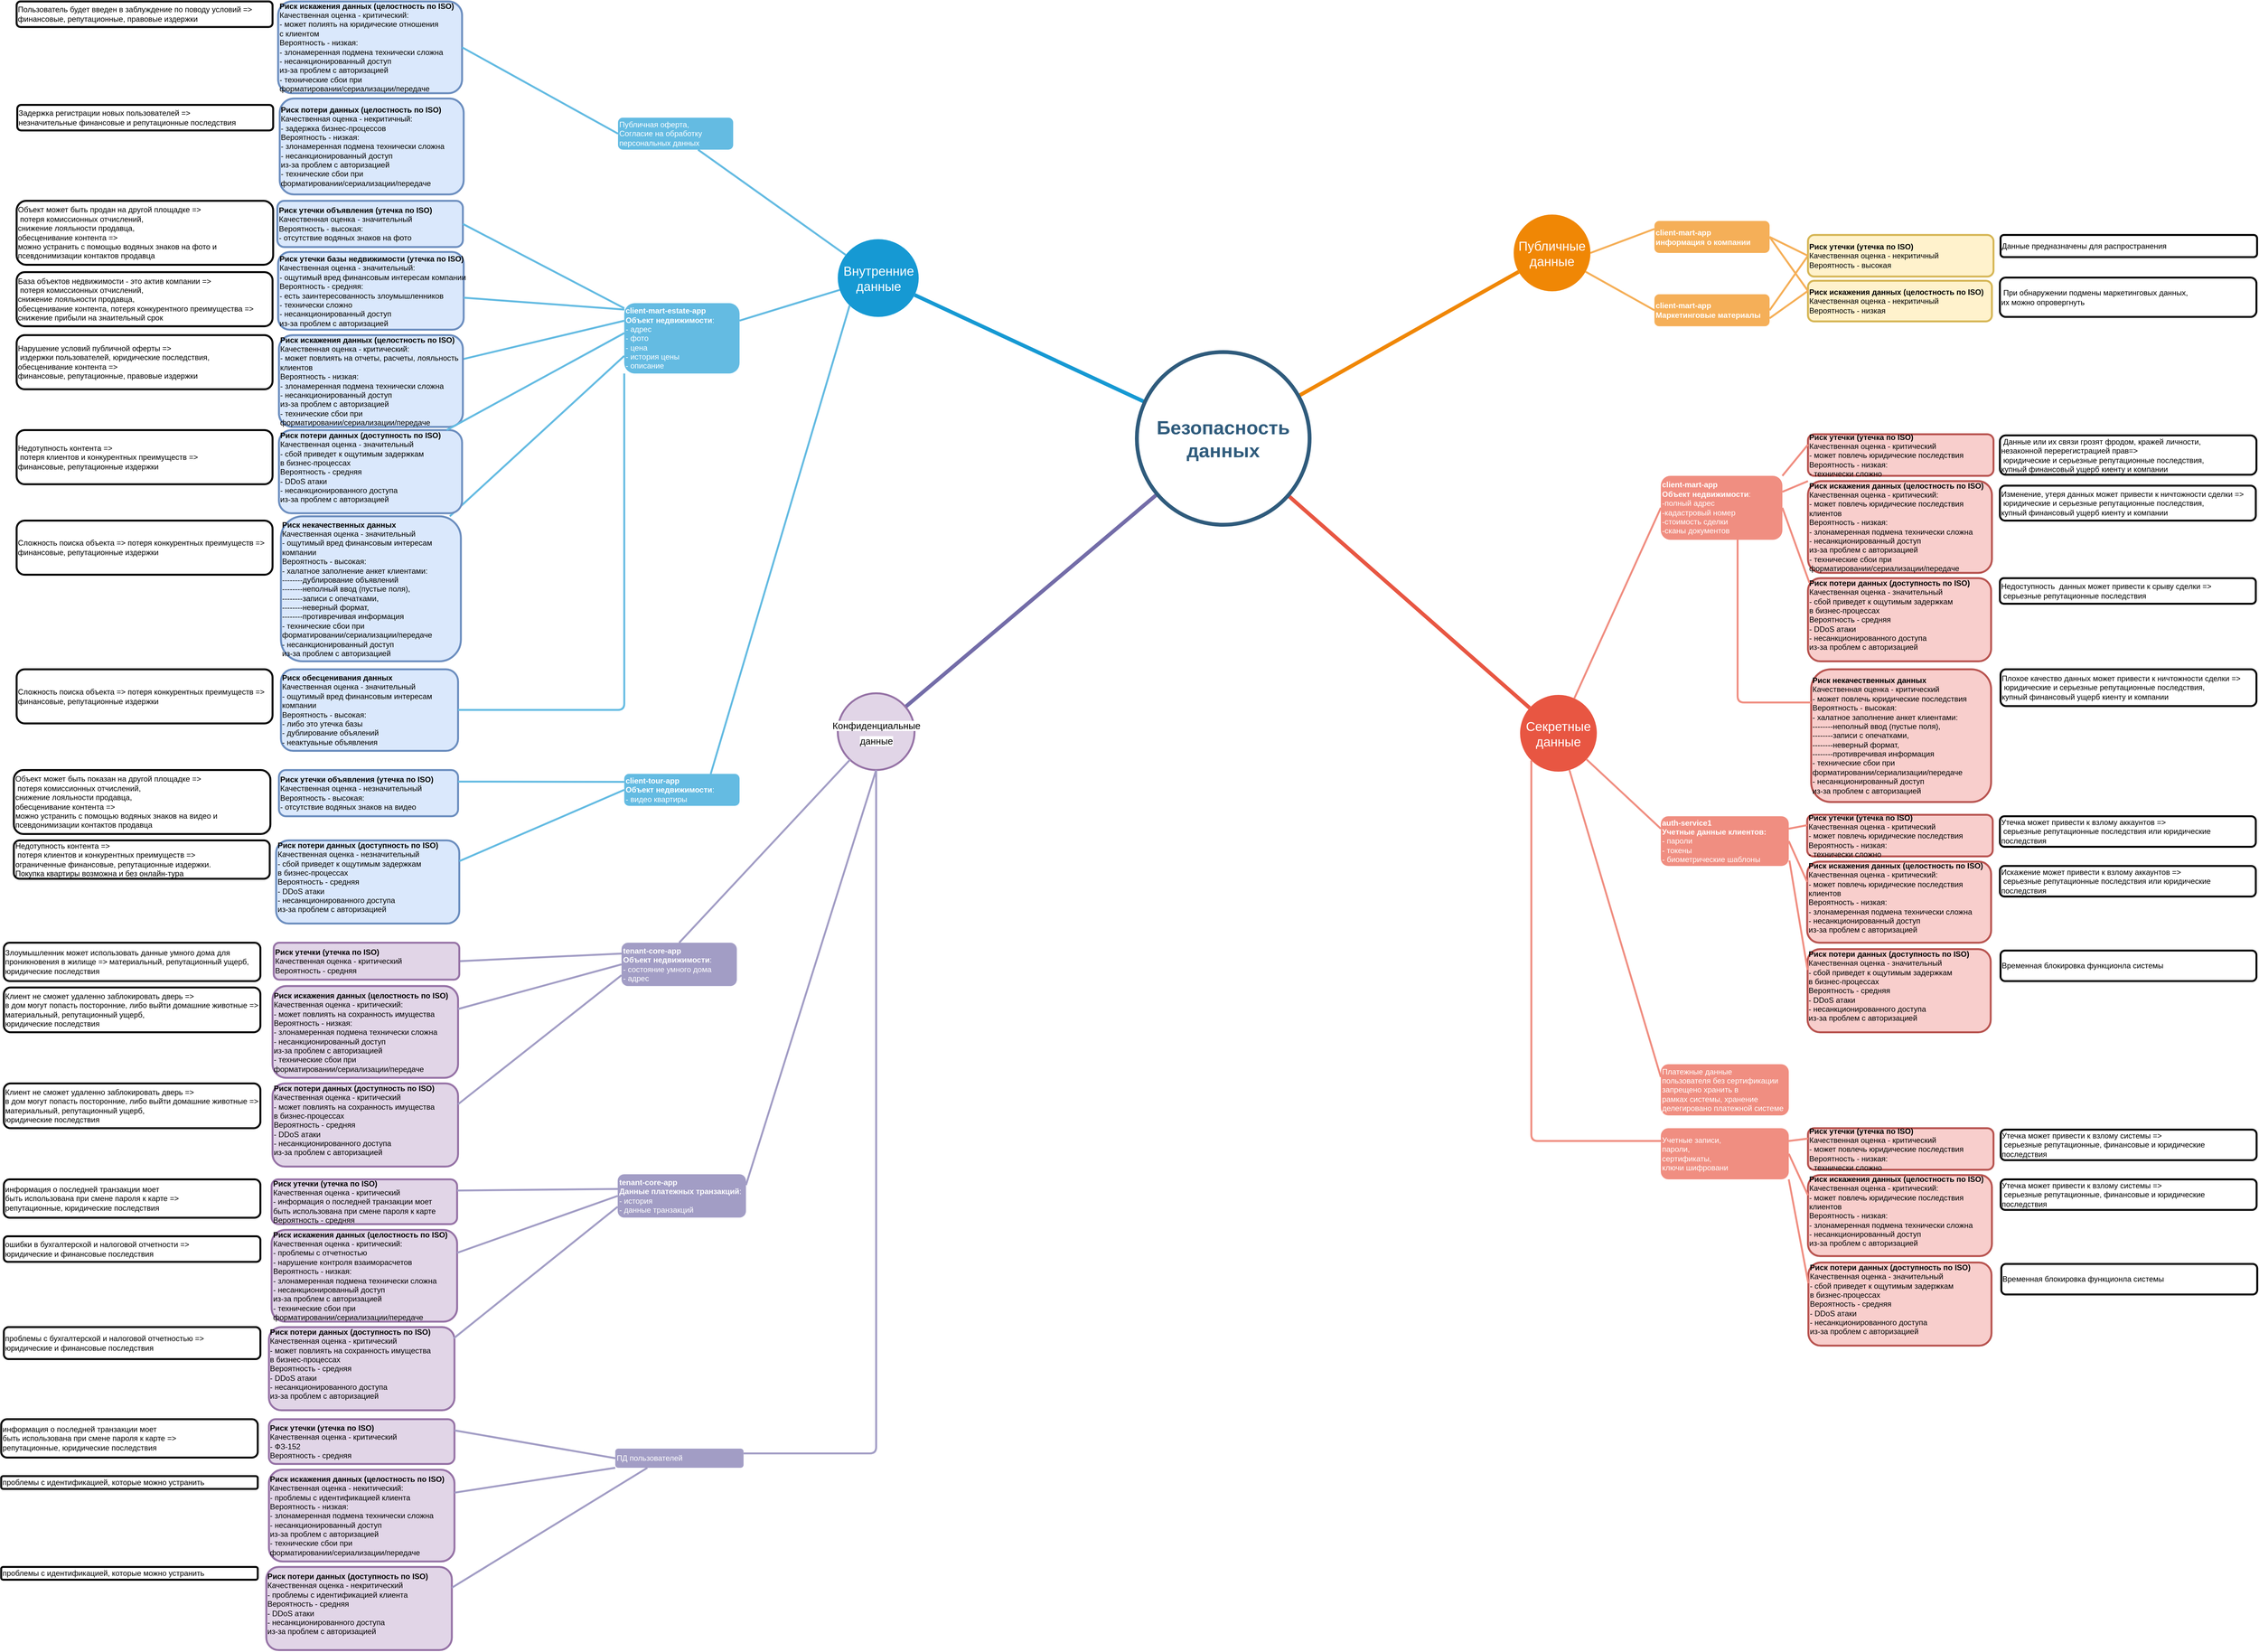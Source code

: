 <mxfile version="27.1.6">
  <diagram id="6a731a19-8d31-9384-78a2-239565b7b9f0" name="Page-1">
    <mxGraphModel dx="2847" dy="876" grid="1" gridSize="10" guides="1" tooltips="1" connect="1" arrows="1" fold="1" page="1" pageScale="1" pageWidth="1169" pageHeight="827" background="none" math="0" shadow="0">
      <root>
        <mxCell id="0" />
        <mxCell id="1" parent="0" />
        <mxCell id="1350" value="Внутренние данные" style="ellipse;whiteSpace=wrap;html=1;shadow=0;fontFamily=Helvetica;fontSize=20;fontColor=#FFFFFF;align=center;strokeWidth=3;fillColor=#1699D3;strokeColor=none;" parent="1" vertex="1">
          <mxGeometry x="493.5" y="500" width="126.5" height="121.5" as="geometry" />
        </mxCell>
        <mxCell id="1351" value="Публичные данные" style="ellipse;whiteSpace=wrap;html=1;shadow=0;fontFamily=Helvetica;fontSize=20;fontColor=#FFFFFF;align=center;strokeWidth=3;fillColor=#F08705;strokeColor=none;gradientColor=none;" parent="1" vertex="1">
          <mxGeometry x="1550" y="461.5" width="120" height="120" as="geometry" />
        </mxCell>
        <mxCell id="1356" value="Секретные&lt;div&gt;данные&lt;/div&gt;" style="ellipse;whiteSpace=wrap;html=1;shadow=0;fontFamily=Helvetica;fontSize=20;fontColor=#FFFFFF;align=center;strokeWidth=3;fillColor=#E85642;strokeColor=none;" parent="1" vertex="1">
          <mxGeometry x="1560" y="1212.5" width="120" height="120" as="geometry" />
        </mxCell>
        <mxCell id="1359" style="endArrow=none;strokeWidth=6;strokeColor=#1699D3;html=1;" parent="1" source="1515" target="1350" edge="1">
          <mxGeometry relative="1" as="geometry" />
        </mxCell>
        <mxCell id="1360" style="endArrow=none;strokeWidth=6;strokeColor=#f08705;html=1;" parent="1" source="1515" target="1351" edge="1">
          <mxGeometry relative="1" as="geometry" />
        </mxCell>
        <mxCell id="1363" style="endArrow=none;strokeWidth=6;strokeColor=#736CA8;html=1;" parent="1" source="1515" target="1516" edge="1">
          <mxGeometry relative="1" as="geometry" />
        </mxCell>
        <mxCell id="1366" value="" style="edgeStyle=none;endArrow=none;strokeWidth=6;strokeColor=#E85642;html=1;" parent="1" source="1515" target="1356" edge="1">
          <mxGeometry x="181" y="226.5" width="100" height="100" as="geometry">
            <mxPoint x="181" y="326.5" as="sourcePoint" />
            <mxPoint x="281" y="226.5" as="targetPoint" />
          </mxGeometry>
        </mxCell>
        <mxCell id="1369" value="Публичная оферта,&lt;div&gt;Согласие на обработку&amp;nbsp;&lt;/div&gt;&lt;div&gt;персональных данных&lt;/div&gt;" style="rounded=1;fillColor=#64BBE2;strokeColor=none;strokeWidth=3;shadow=0;html=1;fontColor=#FFFFFF;align=left;" parent="1" vertex="1">
          <mxGeometry x="150" y="310" width="180" height="50" as="geometry" />
        </mxCell>
        <mxCell id="1381" value="" style="edgeStyle=none;endArrow=none;strokeWidth=3;strokeColor=#64BBE2;html=1;" parent="1" source="1350" target="1369" edge="1">
          <mxGeometry x="-221.5" y="56.5" width="100" height="100" as="geometry">
            <mxPoint x="-251.5" y="386.5" as="sourcePoint" />
            <mxPoint x="-151.5" y="286.5" as="targetPoint" />
          </mxGeometry>
        </mxCell>
        <mxCell id="1389" value="&lt;div&gt;&lt;b&gt;Риск утечки базы&amp;nbsp;&lt;span style=&quot;background-color: transparent; color: light-dark(rgb(0, 0, 0), rgb(255, 255, 255));&quot;&gt;недвижимости&amp;nbsp;&lt;/span&gt;&lt;/b&gt;&lt;b style=&quot;background-color: transparent; color: light-dark(rgb(0, 0, 0), rgb(255, 255, 255));&quot;&gt;(утечка по ISO)&lt;/b&gt;&lt;/div&gt;&lt;div&gt;Качественная оценка - значительный:&lt;/div&gt;&lt;div&gt;- ощутимый вред финансовым интересам компании&lt;/div&gt;&lt;div&gt;Вероятность - средняя:&amp;nbsp;&lt;/div&gt;&lt;div&gt;- есть заинтересованность&amp;nbsp;&lt;span style=&quot;background-color: transparent; color: light-dark(rgb(0, 0, 0), rgb(255, 255, 255));&quot;&gt;злоумышленников&lt;/span&gt;&lt;/div&gt;&lt;div&gt;- технически сложно&lt;/div&gt;&lt;div&gt;-&amp;nbsp;&lt;span style=&quot;background-color: transparent; color: light-dark(rgb(0, 0, 0), rgb(255, 255, 255));&quot;&gt;несанкционированный доступ&lt;/span&gt;&lt;/div&gt;&lt;div&gt;&lt;div style=&quot;padding-top: 0px;&quot;&gt;из-за проблем с авторизацией&lt;/div&gt;&lt;/div&gt;" style="rounded=1;fillColor=#dae8fc;strokeColor=#6c8ebf;strokeWidth=3;shadow=0;html=1;align=left;" parent="1" vertex="1">
          <mxGeometry x="-381.25" y="520" width="290" height="121.5" as="geometry" />
        </mxCell>
        <mxCell id="1390" value="&lt;div&gt;&lt;span style=&quot;background-color: transparent; color: light-dark(rgb(255, 255, 255), rgb(18, 18, 18));&quot;&gt;&lt;b&gt;сlient-mart-estate-app&lt;/b&gt;&lt;/span&gt;&lt;/div&gt;&lt;b&gt;Объект&amp;nbsp;&lt;/b&gt;&lt;span style=&quot;background-color: transparent; color: light-dark(rgb(255, 255, 255), rgb(18, 18, 18));&quot;&gt;&lt;b&gt;недвижимости&lt;/b&gt;:&amp;nbsp;&lt;/span&gt;&lt;div&gt;&lt;span style=&quot;background-color: transparent; color: light-dark(rgb(255, 255, 255), rgb(18, 18, 18));&quot;&gt;- адрес&amp;nbsp;&lt;/span&gt;&lt;/div&gt;&lt;div&gt;&lt;span style=&quot;background-color: transparent; color: light-dark(rgb(255, 255, 255), rgb(18, 18, 18));&quot;&gt;- фото&amp;nbsp;&lt;/span&gt;&lt;/div&gt;&lt;div&gt;&lt;span style=&quot;background-color: transparent; color: light-dark(rgb(255, 255, 255), rgb(18, 18, 18));&quot;&gt;- цена&lt;/span&gt;&lt;/div&gt;&lt;div&gt;&lt;span style=&quot;background-color: transparent; color: light-dark(rgb(255, 255, 255), rgb(18, 18, 18));&quot;&gt;- история цены&lt;/span&gt;&lt;/div&gt;&lt;div&gt;&lt;span style=&quot;background-color: transparent; color: light-dark(rgb(255, 255, 255), rgb(18, 18, 18));&quot;&gt;- описание&lt;/span&gt;&lt;/div&gt;" style="rounded=1;fillColor=#64BBE2;strokeColor=none;strokeWidth=3;shadow=0;html=1;fontColor=#FFFFFF;align=left;" parent="1" vertex="1">
          <mxGeometry x="159.75" y="600" width="180.25" height="110" as="geometry" />
        </mxCell>
        <mxCell id="1392" value="&lt;b style=&quot;&quot;&gt;client-mart-app&lt;/b&gt;&lt;div&gt;&lt;b&gt;Маркетинговые материалы&lt;/b&gt;&lt;/div&gt;" style="rounded=1;fillColor=#f5af58;strokeColor=none;strokeWidth=3;shadow=0;html=1;fontColor=#FFFFFF;align=left;" parent="1" vertex="1">
          <mxGeometry x="1770" y="586.12" width="180" height="50" as="geometry" />
        </mxCell>
        <mxCell id="1401" value="" style="edgeStyle=none;endArrow=none;strokeWidth=3;strokeColor=#64BBE2;html=1;" parent="1" target="1389" edge="1">
          <mxGeometry x="3.5" y="21.5" width="100" height="100" as="geometry">
            <mxPoint x="160" y="610" as="sourcePoint" />
            <mxPoint x="-295" y="589.829" as="targetPoint" />
          </mxGeometry>
        </mxCell>
        <mxCell id="1402" value="" style="edgeStyle=none;endArrow=none;strokeWidth=3;strokeColor=#64BBE2;html=1;" parent="1" source="1350" target="1390" edge="1">
          <mxGeometry x="3.5" y="21.5" width="100" height="100" as="geometry">
            <mxPoint x="130" y="421.5" as="sourcePoint" />
            <mxPoint x="230" y="321.5" as="targetPoint" />
          </mxGeometry>
        </mxCell>
        <mxCell id="1403" value="" style="edgeStyle=none;endArrow=none;strokeWidth=3;strokeColor=#F5AF58;html=1;exitX=1;exitY=0.5;exitDx=0;exitDy=0;entryX=0;entryY=0.5;entryDx=0;entryDy=0;" parent="1" source="1392" target="ozscDCPrVm2I_ryFBJd1-1619" edge="1">
          <mxGeometry x="3.5" y="21.5" width="100" height="100" as="geometry">
            <mxPoint x="130" y="421.5" as="sourcePoint" />
            <mxPoint x="2065" y="693.288" as="targetPoint" />
          </mxGeometry>
        </mxCell>
        <mxCell id="1404" value="" style="edgeStyle=none;endArrow=none;strokeWidth=3;strokeColor=#F5AF58;html=1;entryX=0;entryY=0.5;entryDx=0;entryDy=0;" parent="1" source="1351" target="1392" edge="1">
          <mxGeometry x="3.5" y="21.5" width="100" height="100" as="geometry">
            <mxPoint x="130" y="421.5" as="sourcePoint" />
            <mxPoint x="230" y="321.5" as="targetPoint" />
          </mxGeometry>
        </mxCell>
        <mxCell id="1490" value="&lt;div style=&quot;color: rgb(0, 0, 0);&quot;&gt;&lt;b&gt;Риск утечки&lt;span style=&quot;background-color: transparent; color: light-dark(rgb(0, 0, 0), rgb(255, 255, 255));&quot;&gt;&amp;nbsp;&lt;/span&gt;&lt;/b&gt;&lt;b style=&quot;background-color: transparent; color: light-dark(rgb(0, 0, 0), rgb(255, 255, 255));&quot;&gt;(утечка по ISO)&lt;/b&gt;&lt;/div&gt;&lt;div style=&quot;color: rgb(0, 0, 0);&quot;&gt;Качественная оценка - критический&lt;/div&gt;&lt;div style=&quot;color: rgb(0, 0, 0);&quot;&gt;- может повлечь юридические последствия&amp;nbsp;&lt;/div&gt;&lt;div style=&quot;color: rgb(0, 0, 0);&quot;&gt;Вероятность - низкая:&amp;nbsp;&lt;/div&gt;&lt;div style=&quot;color: rgb(0, 0, 0);&quot;&gt;- технически сложно&lt;/div&gt;" style="rounded=1;fillColor=#f8cecc;strokeColor=#b85450;strokeWidth=3;shadow=0;html=1;align=left;" parent="1" vertex="1">
          <mxGeometry x="2010" y="805" width="290" height="65" as="geometry" />
        </mxCell>
        <mxCell id="1492" value="Petunia" style="rounded=1;fillColor=#f08e81;strokeColor=none;strokeWidth=3;shadow=0;html=1;fontColor=#FFFFFF;" parent="1" vertex="1">
          <mxGeometry x="1105" y="825" width="120" height="40" as="geometry" />
        </mxCell>
        <mxCell id="1493" value="Cactus" style="rounded=1;fillColor=#f08e81;strokeColor=none;strokeWidth=3;shadow=0;html=1;fontColor=#FFFFFF;" parent="1" vertex="1">
          <mxGeometry x="1050" y="885" width="120" height="40" as="geometry" />
        </mxCell>
        <mxCell id="1499" value="Платежные данные&amp;nbsp;&lt;div&gt;пользователя без сертификации&amp;nbsp;&lt;/div&gt;&lt;div&gt;запрещено хранить в&amp;nbsp;&lt;/div&gt;&lt;div&gt;рамках системы, хранение&amp;nbsp;&lt;/div&gt;&lt;div&gt;делегировано платежной системе&lt;/div&gt;" style="rounded=1;fillColor=#f08e81;strokeColor=none;strokeWidth=3;shadow=0;html=1;fontColor=#FFFFFF;align=left;" parent="1" vertex="1">
          <mxGeometry x="1780" y="1790" width="200" height="80" as="geometry" />
        </mxCell>
        <mxCell id="1500" value="&lt;b&gt;auth-service1&lt;/b&gt;&lt;div&gt;&lt;b&gt;Учетные данные клиентов:&lt;/b&gt;&lt;/div&gt;&lt;div&gt;- пароли&lt;/div&gt;&lt;div&gt;- токены&lt;/div&gt;&lt;div&gt;- биометрические шаблоны&amp;nbsp;&lt;/div&gt;" style="rounded=1;fillColor=#f08e81;strokeColor=none;strokeWidth=3;shadow=0;html=1;fontColor=#FFFFFF;align=left;" parent="1" vertex="1">
          <mxGeometry x="1780" y="1402.25" width="200" height="77.75" as="geometry" />
        </mxCell>
        <mxCell id="1501" value="&lt;div&gt;&lt;b&gt;client-mart-app&lt;/b&gt;&lt;/div&gt;&lt;b&gt;Объект&amp;nbsp;&lt;/b&gt;&lt;span style=&quot;color: light-dark(rgb(255, 255, 255), rgb(18, 18, 18)); background-color: transparent;&quot;&gt;&lt;b&gt;недвижимости&lt;/b&gt;:&amp;nbsp;&lt;/span&gt;&lt;div&gt;&lt;div&gt;-полный адрес&lt;/div&gt;&lt;div&gt;-кадастровый номер&lt;/div&gt;&lt;div&gt;-стоимость сделки&lt;/div&gt;&lt;div&gt;-сканы документов&amp;nbsp;&lt;/div&gt;&lt;/div&gt;" style="rounded=1;fillColor=#f08e81;strokeColor=none;strokeWidth=3;shadow=0;html=1;fontColor=#FFFFFF;align=left;" parent="1" vertex="1">
          <mxGeometry x="1780" y="870" width="190" height="100" as="geometry" />
        </mxCell>
        <mxCell id="1502" value="" style="edgeStyle=none;endArrow=none;strokeWidth=3;strokeColor=#F08E81;html=1;entryX=0;entryY=0.5;entryDx=0;entryDy=0;" parent="1" source="1356" target="1501" edge="1">
          <mxGeometry x="188.5" y="51.5" width="100" height="100" as="geometry">
            <mxPoint x="870" y="-90" as="sourcePoint" />
            <mxPoint x="970" y="-190" as="targetPoint" />
          </mxGeometry>
        </mxCell>
        <mxCell id="1503" value="" style="edgeStyle=none;endArrow=none;strokeWidth=3;strokeColor=#F08E81;html=1;exitX=1;exitY=0;exitDx=0;exitDy=0;entryX=0;entryY=0.25;entryDx=0;entryDy=0;" parent="1" source="1501" target="1490" edge="1">
          <mxGeometry x="188.5" y="51.5" width="100" height="100" as="geometry">
            <mxPoint x="870" y="-90" as="sourcePoint" />
            <mxPoint x="970" y="-190" as="targetPoint" />
          </mxGeometry>
        </mxCell>
        <mxCell id="1512" value="" style="edgeStyle=none;endArrow=none;strokeWidth=3;strokeColor=#F08E81;html=1;entryX=0;entryY=0.25;entryDx=0;entryDy=0;" parent="1" source="1356" target="1499" edge="1">
          <mxGeometry x="188.5" y="51.5" width="100" height="100" as="geometry">
            <mxPoint x="870" y="-90" as="sourcePoint" />
            <mxPoint x="970" y="-190" as="targetPoint" />
          </mxGeometry>
        </mxCell>
        <mxCell id="1513" value="" style="edgeStyle=none;endArrow=none;strokeWidth=3;strokeColor=#F08E81;html=1;entryX=0;entryY=0.25;entryDx=0;entryDy=0;" parent="1" source="1356" target="1500" edge="1">
          <mxGeometry x="188.5" y="51.5" width="100" height="100" as="geometry">
            <mxPoint x="870" y="-90" as="sourcePoint" />
            <mxPoint x="970" y="-190" as="targetPoint" />
          </mxGeometry>
        </mxCell>
        <mxCell id="1515" value="Безопасность данных" style="ellipse;whiteSpace=wrap;html=1;shadow=0;fontFamily=Helvetica;fontSize=30;fontColor=#2F5B7C;align=center;strokeColor=#2F5B7C;strokeWidth=6;fillColor=#FFFFFF;fontStyle=1;gradientColor=none;" parent="1" vertex="1">
          <mxGeometry x="961" y="676.5" width="270" height="270" as="geometry" />
        </mxCell>
        <mxCell id="1516" value="&lt;span id=&quot;docs-internal-guid-e09a6595-7fff-21fe-8d55-eb1273916cb0&quot;&gt;&lt;span style=&quot;font-size: 11pt; font-family: Arial, sans-serif; color: rgb(0, 0, 0); background-color: rgb(255, 255, 255); font-variant-numeric: normal; font-variant-east-asian: normal; font-variant-alternates: normal; font-variant-position: normal; font-variant-emoji: normal; vertical-align: baseline; white-space-collapse: preserve;&quot;&gt;Конфиденциальные &lt;/span&gt;&lt;/span&gt;&lt;div&gt;&lt;span&gt;&lt;span style=&quot;font-size: 11pt; font-family: Arial, sans-serif; color: rgb(0, 0, 0); background-color: rgb(255, 255, 255); font-variant-numeric: normal; font-variant-east-asian: normal; font-variant-alternates: normal; font-variant-position: normal; font-variant-emoji: normal; vertical-align: baseline; white-space-collapse: preserve;&quot;&gt;данные&lt;/span&gt;&lt;/span&gt;&lt;/div&gt;" style="ellipse;whiteSpace=wrap;html=1;shadow=0;fontFamily=Helvetica;fontSize=20;align=center;strokeWidth=3;fillColor=#e1d5e7;strokeColor=#9673a6;" parent="1" vertex="1">
          <mxGeometry x="493.5" y="1210" width="120" height="120" as="geometry" />
        </mxCell>
        <mxCell id="1531" value="" style="edgeStyle=none;endArrow=none;strokeWidth=3;strokeColor=#A29DC5;html=1;entryX=0.5;entryY=0;entryDx=0;entryDy=0;" parent="1" source="1516" target="ozscDCPrVm2I_ryFBJd1-1605" edge="1">
          <mxGeometry x="-1498" y="-303.5" width="100" height="100" as="geometry">
            <mxPoint x="-1018" y="5" as="sourcePoint" />
            <mxPoint x="-918" y="-95" as="targetPoint" />
          </mxGeometry>
        </mxCell>
        <mxCell id="1542" style="edgeStyle=none;rounded=0;html=1;exitX=0.5;exitY=1;endArrow=none;endFill=0;jettySize=auto;orthogonalLoop=1;strokeColor=#736CA8;strokeWidth=2;fillColor=#64bbe2;fontSize=20;fontColor=#23445D;" parent="1" edge="1">
          <mxGeometry relative="1" as="geometry">
            <mxPoint x="550" y="838.5" as="sourcePoint" />
            <mxPoint x="550" y="838.5" as="targetPoint" />
          </mxGeometry>
        </mxCell>
        <mxCell id="ozscDCPrVm2I_ryFBJd1-1546" value="" style="edgeStyle=none;endArrow=none;strokeWidth=3;strokeColor=#64BBE2;html=1;exitX=0;exitY=0.25;exitDx=0;exitDy=0;" edge="1" parent="1" source="1390" target="ozscDCPrVm2I_ryFBJd1-1547">
          <mxGeometry x="3.5" y="21.5" width="100" height="100" as="geometry">
            <mxPoint x="320" y="875.5" as="sourcePoint" />
            <mxPoint x="310" y="721.5" as="targetPoint" />
          </mxGeometry>
        </mxCell>
        <mxCell id="ozscDCPrVm2I_ryFBJd1-1547" value="&lt;div style=&quot;padding-top: 0px;&quot;&gt;&lt;b&gt;Риск искажения данных (целостность по ISO)&lt;/b&gt;&lt;/div&gt;&lt;div style=&quot;padding-top: 0px;&quot;&gt;Качественная оценка - критический:&lt;/div&gt;&lt;div style=&quot;padding-top: 0px;&quot;&gt;- может повлиять на отчеты, расчеты, лояльность&amp;nbsp;&lt;/div&gt;&lt;div style=&quot;padding-top: 0px;&quot;&gt;клиентов&lt;/div&gt;&lt;div style=&quot;padding-top: 0px;&quot;&gt;Вероятность - низкая:&amp;nbsp;&lt;/div&gt;&lt;div style=&quot;padding-top: 0px;&quot;&gt;- злонамеренная подмена технически сложна&amp;nbsp;&lt;/div&gt;&lt;div style=&quot;padding-top: 0px;&quot;&gt;- несанкционированный доступ&amp;nbsp;&lt;/div&gt;&lt;div style=&quot;padding-top: 0px;&quot;&gt;из-за проблем с авторизацией&lt;/div&gt;&lt;div style=&quot;padding-top: 0px;&quot;&gt;- технические сбои при&amp;nbsp;&lt;/div&gt;&lt;div style=&quot;padding-top: 0px;&quot;&gt;форматировании/сериализации/передаче&lt;/div&gt;" style="rounded=1;fillColor=#dae8fc;strokeColor=#6c8ebf;strokeWidth=3;shadow=0;html=1;align=left;" vertex="1" parent="1">
          <mxGeometry x="-380" y="650" width="287.5" height="143.5" as="geometry" />
        </mxCell>
        <mxCell id="ozscDCPrVm2I_ryFBJd1-1548" value="&lt;div&gt;&lt;b&gt;Риск некачественных&amp;nbsp;&lt;/b&gt;&lt;b style=&quot;background-color: transparent; color: light-dark(rgb(0, 0, 0), rgb(255, 255, 255));&quot;&gt;данных&amp;nbsp;&lt;/b&gt;&lt;/div&gt;&lt;div&gt;Качественная оценка - значительный&lt;b style=&quot;background-color: transparent; color: light-dark(rgb(0, 0, 0), rgb(255, 255, 255));&quot;&gt;&lt;/b&gt;&lt;/div&gt;&lt;div&gt;-&lt;span style=&quot;background-color: transparent; color: light-dark(rgb(0, 0, 0), rgb(255, 255, 255));&quot;&gt;&amp;nbsp;ощутимый вред финансовым интересам&amp;nbsp;&lt;/span&gt;&lt;/div&gt;&lt;div&gt;&lt;span style=&quot;background-color: transparent; color: light-dark(rgb(0, 0, 0), rgb(255, 255, 255));&quot;&gt;компании&lt;/span&gt;&lt;/div&gt;&lt;div&gt;Вероятность - высокая:&lt;/div&gt;&lt;div&gt;- халатное заполнение анкет клиентами:&amp;nbsp;&lt;/div&gt;&lt;div&gt;----&lt;span style=&quot;background-color: transparent; color: light-dark(rgb(0, 0, 0), rgb(255, 255, 255));&quot;&gt;----&lt;/span&gt;&lt;span style=&quot;background-color: transparent; color: light-dark(rgb(0, 0, 0), rgb(255, 255, 255));&quot;&gt;дублирование объявлений&amp;nbsp;&lt;/span&gt;&lt;/div&gt;&lt;div&gt;&lt;span style=&quot;background-color: transparent; color: light-dark(rgb(0, 0, 0), rgb(255, 255, 255));&quot;&gt;----&lt;/span&gt;&lt;span style=&quot;background-color: transparent; color: light-dark(rgb(0, 0, 0), rgb(255, 255, 255));&quot;&gt;----&lt;/span&gt;&lt;span style=&quot;background-color: transparent; color: light-dark(rgb(0, 0, 0), rgb(255, 255, 255));&quot;&gt;н&lt;/span&gt;&lt;span style=&quot;background-color: transparent; color: light-dark(rgb(0, 0, 0), rgb(255, 255, 255));&quot;&gt;еполный ввод (пустые поля)&lt;/span&gt;&lt;span style=&quot;background-color: transparent; color: light-dark(rgb(0, 0, 0), rgb(255, 255, 255));&quot;&gt;,&lt;/span&gt;&lt;/div&gt;&lt;div&gt;&lt;span style=&quot;background-color: transparent; color: light-dark(rgb(0, 0, 0), rgb(255, 255, 255));&quot;&gt;----&lt;/span&gt;&lt;span style=&quot;background-color: transparent; color: light-dark(rgb(0, 0, 0), rgb(255, 255, 255));&quot;&gt;----&lt;/span&gt;&lt;span style=&quot;background-color: transparent; color: light-dark(rgb(0, 0, 0), rgb(255, 255, 255));&quot;&gt;записи с опечатками,&amp;nbsp;&lt;/span&gt;&lt;/div&gt;&lt;div&gt;&lt;span style=&quot;background-color: transparent; color: light-dark(rgb(0, 0, 0), rgb(255, 255, 255));&quot;&gt;----&lt;/span&gt;&lt;span style=&quot;background-color: transparent; color: light-dark(rgb(0, 0, 0), rgb(255, 255, 255));&quot;&gt;----&lt;/span&gt;&lt;span style=&quot;background-color: transparent; color: light-dark(rgb(0, 0, 0), rgb(255, 255, 255));&quot;&gt;неверный формат,&amp;nbsp;&lt;/span&gt;&lt;/div&gt;&lt;div&gt;&lt;span style=&quot;background-color: transparent; color: light-dark(rgb(0, 0, 0), rgb(255, 255, 255));&quot;&gt;----&lt;/span&gt;&lt;span style=&quot;background-color: transparent; color: light-dark(rgb(0, 0, 0), rgb(255, 255, 255));&quot;&gt;----&lt;/span&gt;&lt;span style=&quot;background-color: transparent; color: light-dark(rgb(0, 0, 0), rgb(255, 255, 255));&quot;&gt;противречивая информация&lt;/span&gt;&lt;/div&gt;&lt;div&gt;&lt;div&gt;&lt;div style=&quot;padding-top: 0px;&quot;&gt;- технические сбои при&amp;nbsp;&lt;/div&gt;&lt;div style=&quot;padding-top: 0px;&quot;&gt;форматировании/сериализации/передаче&lt;/div&gt;&lt;/div&gt;&lt;div&gt;&lt;div&gt;-&amp;nbsp;&lt;span style=&quot;background-color: transparent; color: light-dark(rgb(0, 0, 0), rgb(255, 255, 255));&quot;&gt;несанкционированный доступ&lt;/span&gt;&lt;/div&gt;&lt;div&gt;&lt;div style=&quot;padding-top: 0px;&quot;&gt;из-за проблем с авторизацией&lt;/div&gt;&lt;/div&gt;&lt;/div&gt;&lt;/div&gt;" style="rounded=1;fillColor=#dae8fc;strokeColor=#6c8ebf;strokeWidth=3;shadow=0;html=1;align=left;" vertex="1" parent="1">
          <mxGeometry x="-376.87" y="933.25" width="281.25" height="226.75" as="geometry" />
        </mxCell>
        <mxCell id="ozscDCPrVm2I_ryFBJd1-1549" value="" style="edgeStyle=none;endArrow=none;strokeWidth=3;strokeColor=#64BBE2;html=1;exitX=0;exitY=0.75;exitDx=0;exitDy=0;" edge="1" parent="1" source="1390" target="ozscDCPrVm2I_ryFBJd1-1548">
          <mxGeometry x="3.5" y="21.5" width="100" height="100" as="geometry">
            <mxPoint x="150" y="881.5" as="sourcePoint" />
            <mxPoint x="188" y="899.5" as="targetPoint" />
          </mxGeometry>
        </mxCell>
        <mxCell id="ozscDCPrVm2I_ryFBJd1-1550" value="&lt;div style=&quot;&quot;&gt;&lt;b&gt;Риск обесценивания&amp;nbsp;&lt;/b&gt;&lt;b style=&quot;background-color: transparent; color: light-dark(rgb(0, 0, 0), rgb(255, 255, 255));&quot;&gt;данных&amp;nbsp;&lt;/b&gt;&lt;/div&gt;&lt;div style=&quot;&quot;&gt;&lt;span style=&quot;background-color: transparent; color: light-dark(rgb(0, 0, 0), rgb(255, 255, 255));&quot;&gt;Качественная оценка - значительный&lt;/span&gt;&lt;/div&gt;&lt;div style=&quot;&quot;&gt;&lt;div&gt;-&lt;span style=&quot;background-color: transparent; color: light-dark(rgb(0, 0, 0), rgb(255, 255, 255));&quot;&gt;&amp;nbsp;ощутимый вред финансовым интересам&amp;nbsp;&lt;/span&gt;&lt;/div&gt;&lt;div&gt;&lt;span style=&quot;background-color: transparent; color: light-dark(rgb(0, 0, 0), rgb(255, 255, 255));&quot;&gt;компании&lt;/span&gt;&lt;/div&gt;&lt;/div&gt;&lt;div style=&quot;&quot;&gt;&lt;span style=&quot;background-color: transparent; color: light-dark(rgb(0, 0, 0), rgb(255, 255, 255));&quot;&gt;Вероятность - высокая:&lt;/span&gt;&lt;/div&gt;&lt;div style=&quot;&quot;&gt;&lt;span style=&quot;background-color: transparent; color: light-dark(rgb(0, 0, 0), rgb(255, 255, 255));&quot;&gt;- либо это утечка базы&lt;/span&gt;&lt;/div&gt;&lt;div style=&quot;&quot;&gt;&lt;span style=&quot;background-color: transparent; color: light-dark(rgb(0, 0, 0), rgb(255, 255, 255));&quot;&gt;- дублирование объялений&lt;/span&gt;&lt;/div&gt;&lt;div style=&quot;&quot;&gt;&lt;span style=&quot;background-color: transparent; color: light-dark(rgb(0, 0, 0), rgb(255, 255, 255));&quot;&gt;- неактуаьные объявления&lt;/span&gt;&lt;span style=&quot;background-color: transparent; color: light-dark(rgb(0, 0, 0), rgb(255, 255, 255));&quot;&gt;&amp;nbsp;&lt;/span&gt;&lt;/div&gt;" style="rounded=1;fillColor=#dae8fc;strokeColor=#6c8ebf;strokeWidth=3;shadow=0;html=1;align=left;" vertex="1" parent="1">
          <mxGeometry x="-376.87" y="1172.5" width="276.87" height="127.5" as="geometry" />
        </mxCell>
        <mxCell id="ozscDCPrVm2I_ryFBJd1-1551" value="&lt;div&gt;&lt;b&gt;Риск потери данных&amp;nbsp;&lt;/b&gt;&lt;b style=&quot;background-color: transparent; color: light-dark(rgb(0, 0, 0), rgb(255, 255, 255));&quot;&gt;(доступность по ISO)&lt;/b&gt;&lt;/div&gt;&lt;div&gt;&lt;span style=&quot;background-color: transparent; color: light-dark(rgb(0, 0, 0), rgb(255, 255, 255));&quot;&gt;Качественная оценка - значительный&lt;/span&gt;&lt;/div&gt;&lt;div&gt;&lt;span style=&quot;background-color: transparent; color: light-dark(rgb(0, 0, 0), rgb(255, 255, 255));&quot;&gt;- сбой приведет к ощутимым задержкам&amp;nbsp;&lt;/span&gt;&lt;/div&gt;&lt;div&gt;&lt;span style=&quot;background-color: transparent; color: light-dark(rgb(0, 0, 0), rgb(255, 255, 255));&quot;&gt;в бизнес-процессах&amp;nbsp;&lt;/span&gt;&lt;/div&gt;&lt;div&gt;&lt;span style=&quot;background-color: transparent; color: light-dark(rgb(0, 0, 0), rgb(255, 255, 255));&quot;&gt;Вероятность - средняя&lt;/span&gt;&lt;/div&gt;&lt;div&gt;&lt;span style=&quot;background-color: transparent; color: light-dark(rgb(0, 0, 0), rgb(255, 255, 255));&quot;&gt;- DDoS атаки&lt;/span&gt;&lt;/div&gt;&lt;div&gt;&lt;div style=&quot;padding-top: 0px;&quot;&gt;- несанкционированного доступа&amp;nbsp;&lt;/div&gt;&lt;div style=&quot;padding-top: 0px;&quot;&gt;из-за проблем с авторизацией&lt;/div&gt;&lt;/div&gt;&lt;div&gt;&lt;span style=&quot;background-color: transparent; color: light-dark(rgb(0, 0, 0), rgb(255, 255, 255));&quot;&gt;&lt;br&gt;&lt;/span&gt;&lt;/div&gt;" style="rounded=1;fillColor=#dae8fc;strokeColor=#6c8ebf;strokeWidth=3;shadow=0;html=1;align=left;" vertex="1" parent="1">
          <mxGeometry x="-380" y="798.5" width="286.25" height="130" as="geometry" />
        </mxCell>
        <mxCell id="ozscDCPrVm2I_ryFBJd1-1552" value="" style="edgeStyle=orthogonalEdgeStyle;endArrow=none;strokeWidth=3;strokeColor=#64BBE2;html=1;exitX=0;exitY=1;exitDx=0;exitDy=0;" edge="1" parent="1" source="1390" target="ozscDCPrVm2I_ryFBJd1-1550">
          <mxGeometry x="3.5" y="21.5" width="100" height="100" as="geometry">
            <mxPoint x="230" y="831.5" as="sourcePoint" />
            <mxPoint x="268" y="911.5" as="targetPoint" />
            <Array as="points">
              <mxPoint x="160" y="1236" />
            </Array>
          </mxGeometry>
        </mxCell>
        <mxCell id="ozscDCPrVm2I_ryFBJd1-1553" value="" style="edgeStyle=none;endArrow=none;strokeWidth=3;strokeColor=#64BBE2;html=1;exitX=0.001;exitY=0.425;exitDx=0;exitDy=0;exitPerimeter=0;" edge="1" parent="1" source="1390" target="ozscDCPrVm2I_ryFBJd1-1551">
          <mxGeometry x="3.5" y="21.5" width="100" height="100" as="geometry">
            <mxPoint x="150" y="841.5" as="sourcePoint" />
            <mxPoint x="188" y="979.5" as="targetPoint" />
          </mxGeometry>
        </mxCell>
        <mxCell id="ozscDCPrVm2I_ryFBJd1-1555" value="&lt;div&gt;&lt;b&gt;Риск утечки объявления&lt;span style=&quot;background-color: transparent; color: light-dark(rgb(0, 0, 0), rgb(255, 255, 255));&quot;&gt;&amp;nbsp;&lt;/span&gt;&lt;/b&gt;&lt;b style=&quot;background-color: transparent; color: light-dark(rgb(0, 0, 0), rgb(255, 255, 255));&quot;&gt;(утечка по ISO)&lt;/b&gt;&lt;/div&gt;&lt;div&gt;Качественная оценка - значительный&lt;/div&gt;&lt;div&gt;Вероятность - высокая:&amp;nbsp;&lt;/div&gt;&lt;div&gt;- отсутствие водяных знаков на фото&lt;/div&gt;" style="rounded=1;fillColor=#dae8fc;strokeColor=#6c8ebf;strokeWidth=3;shadow=0;html=1;align=left;" vertex="1" parent="1">
          <mxGeometry x="-382.5" y="440" width="290" height="72.25" as="geometry" />
        </mxCell>
        <mxCell id="ozscDCPrVm2I_ryFBJd1-1556" value="" style="edgeStyle=none;endArrow=none;strokeWidth=3;strokeColor=#64BBE2;html=1;entryX=1;entryY=0.5;entryDx=0;entryDy=0;" edge="1" parent="1" source="1390" target="ozscDCPrVm2I_ryFBJd1-1555">
          <mxGeometry x="3.5" y="21.5" width="100" height="100" as="geometry">
            <mxPoint x="170" y="610" as="sourcePoint" />
            <mxPoint x="20" y="560" as="targetPoint" />
          </mxGeometry>
        </mxCell>
        <mxCell id="ozscDCPrVm2I_ryFBJd1-1557" value="&lt;div&gt;Объект может быть продан на другой площадке =&amp;gt;&lt;/div&gt;&lt;div&gt;&amp;nbsp;потеря комиссионных отчислений,&amp;nbsp;&lt;/div&gt;&lt;div&gt;снижение лояльности продавца,&amp;nbsp;&lt;/div&gt;&lt;div&gt;обесценивание контента =&amp;gt;&amp;nbsp;&lt;/div&gt;&lt;div&gt;&lt;span style=&quot;background-color: transparent; color: light-dark(rgb(0, 0, 0), rgb(255, 255, 255));&quot;&gt;можно устранить с помощью водяных знаков на фото и&amp;nbsp;&lt;/span&gt;&lt;/div&gt;&lt;div&gt;&lt;span style=&quot;background-color: transparent; color: light-dark(rgb(0, 0, 0), rgb(255, 255, 255));&quot;&gt;псевдонимизации контактов продавца&amp;nbsp;&lt;/span&gt;&lt;/div&gt;" style="rounded=1;strokeWidth=3;shadow=0;html=1;align=left;" vertex="1" parent="1">
          <mxGeometry x="-790" y="440" width="401" height="100" as="geometry" />
        </mxCell>
        <mxCell id="ozscDCPrVm2I_ryFBJd1-1558" value="&lt;div&gt;База объектов недвижимости - это актив компании =&amp;gt;&lt;/div&gt;&lt;div&gt;&amp;nbsp;потеря комиссионных отчислений,&amp;nbsp;&lt;/div&gt;&lt;div&gt;снижение лояльности продавца,&amp;nbsp;&lt;/div&gt;&lt;div&gt;обесценивание контента, потеря конкурентного преимущества =&amp;gt;&amp;nbsp;&lt;/div&gt;&lt;div&gt;снижение прибыли на знаительный срок&lt;/div&gt;" style="rounded=1;strokeWidth=3;shadow=0;html=1;align=left;" vertex="1" parent="1">
          <mxGeometry x="-790" y="551.5" width="400" height="84.62" as="geometry" />
        </mxCell>
        <mxCell id="ozscDCPrVm2I_ryFBJd1-1559" value="&lt;div&gt;Нарушение условий публичной оферты =&amp;gt;&lt;/div&gt;&lt;div&gt;&amp;nbsp;издержки пользователей, юридические последствия,&amp;nbsp;&lt;/div&gt;&lt;div&gt;обесценивание контента&lt;span style=&quot;background-color: transparent; color: light-dark(rgb(0, 0, 0), rgb(255, 255, 255));&quot;&gt;&amp;nbsp;=&amp;gt;&amp;nbsp;&lt;/span&gt;&lt;/div&gt;&lt;div&gt;финансовые, репутационные, правовые издержки&lt;/div&gt;" style="rounded=1;strokeWidth=3;shadow=0;html=1;align=left;" vertex="1" parent="1">
          <mxGeometry x="-790" y="650" width="400" height="84.62" as="geometry" />
        </mxCell>
        <mxCell id="ozscDCPrVm2I_ryFBJd1-1560" value="&lt;div&gt;Недотупность контента =&amp;gt;&lt;/div&gt;&lt;div&gt;&amp;nbsp;потеря клиентов и конкурентных преимуществ&lt;span style=&quot;background-color: transparent; color: light-dark(rgb(0, 0, 0), rgb(255, 255, 255));&quot;&gt;&amp;nbsp;=&amp;gt;&amp;nbsp;&lt;/span&gt;&lt;/div&gt;&lt;div&gt;финансовые, репутационные издержки&lt;/div&gt;" style="rounded=1;strokeWidth=3;shadow=0;html=1;align=left;" vertex="1" parent="1">
          <mxGeometry x="-790" y="798.5" width="400" height="84.62" as="geometry" />
        </mxCell>
        <mxCell id="ozscDCPrVm2I_ryFBJd1-1561" value="&lt;div&gt;Сложность поиска объекта =&amp;gt; потеря конкурентных преимуществ =&amp;gt;&lt;span style=&quot;background-color: transparent; color: light-dark(rgb(0, 0, 0), rgb(255, 255, 255));&quot;&gt;&amp;nbsp;&lt;/span&gt;&lt;/div&gt;&lt;div&gt;финансовые, репутационные издержки&lt;/div&gt;" style="rounded=1;strokeWidth=3;shadow=0;html=1;align=left;" vertex="1" parent="1">
          <mxGeometry x="-790" y="940" width="400" height="84.62" as="geometry" />
        </mxCell>
        <mxCell id="ozscDCPrVm2I_ryFBJd1-1562" value="&lt;div&gt;Сложность поиска объекта =&amp;gt; потеря конкурентных преимуществ =&amp;gt;&lt;span style=&quot;background-color: transparent; color: light-dark(rgb(0, 0, 0), rgb(255, 255, 255));&quot;&gt;&amp;nbsp;&lt;/span&gt;&lt;/div&gt;&lt;div&gt;финансовые, репутационные издержки&lt;/div&gt;" style="rounded=1;strokeWidth=3;shadow=0;html=1;align=left;" vertex="1" parent="1">
          <mxGeometry x="-790" y="1172.5" width="400" height="84.62" as="geometry" />
        </mxCell>
        <mxCell id="ozscDCPrVm2I_ryFBJd1-1566" value="&lt;div&gt;&lt;b&gt;Риск некачественных&amp;nbsp;&lt;/b&gt;&lt;b style=&quot;background-color: transparent; color: light-dark(rgb(0, 0, 0), rgb(255, 255, 255));&quot;&gt;данных&amp;nbsp;&lt;/b&gt;&lt;/div&gt;&lt;div&gt;Качественная оценка - критический&lt;b style=&quot;background-color: transparent; color: light-dark(rgb(0, 0, 0), rgb(255, 255, 255));&quot;&gt;&lt;/b&gt;&lt;/div&gt;&lt;div&gt;- может повлечь юридические последствия&amp;nbsp;&lt;/div&gt;&lt;div&gt;Вероятность - высокая:&lt;/div&gt;&lt;div&gt;- халатное заполнение анкет клиентами:&amp;nbsp;&lt;/div&gt;&lt;div&gt;&lt;span style=&quot;background-color: transparent; color: light-dark(rgb(0, 0, 0), rgb(255, 255, 255));&quot;&gt;----&lt;/span&gt;&lt;span style=&quot;background-color: transparent; color: light-dark(rgb(0, 0, 0), rgb(255, 255, 255));&quot;&gt;----&lt;/span&gt;&lt;span style=&quot;background-color: transparent; color: light-dark(rgb(0, 0, 0), rgb(255, 255, 255));&quot;&gt;н&lt;/span&gt;&lt;span style=&quot;background-color: transparent; color: light-dark(rgb(0, 0, 0), rgb(255, 255, 255));&quot;&gt;еполный ввод (пустые поля)&lt;/span&gt;&lt;span style=&quot;background-color: transparent; color: light-dark(rgb(0, 0, 0), rgb(255, 255, 255));&quot;&gt;,&lt;/span&gt;&lt;/div&gt;&lt;div&gt;&lt;span style=&quot;background-color: transparent; color: light-dark(rgb(0, 0, 0), rgb(255, 255, 255));&quot;&gt;----&lt;/span&gt;&lt;span style=&quot;background-color: transparent; color: light-dark(rgb(0, 0, 0), rgb(255, 255, 255));&quot;&gt;----&lt;/span&gt;&lt;span style=&quot;background-color: transparent; color: light-dark(rgb(0, 0, 0), rgb(255, 255, 255));&quot;&gt;записи с опечатками,&amp;nbsp;&lt;/span&gt;&lt;/div&gt;&lt;div&gt;&lt;span style=&quot;background-color: transparent; color: light-dark(rgb(0, 0, 0), rgb(255, 255, 255));&quot;&gt;----&lt;/span&gt;&lt;span style=&quot;background-color: transparent; color: light-dark(rgb(0, 0, 0), rgb(255, 255, 255));&quot;&gt;----&lt;/span&gt;&lt;span style=&quot;background-color: transparent; color: light-dark(rgb(0, 0, 0), rgb(255, 255, 255));&quot;&gt;неверный формат,&amp;nbsp;&lt;/span&gt;&lt;/div&gt;&lt;div&gt;&lt;span style=&quot;background-color: transparent; color: light-dark(rgb(0, 0, 0), rgb(255, 255, 255));&quot;&gt;----&lt;/span&gt;&lt;span style=&quot;background-color: transparent; color: light-dark(rgb(0, 0, 0), rgb(255, 255, 255));&quot;&gt;----&lt;/span&gt;&lt;span style=&quot;background-color: transparent; color: light-dark(rgb(0, 0, 0), rgb(255, 255, 255));&quot;&gt;противречивая информация&lt;/span&gt;&lt;/div&gt;&lt;div&gt;&lt;div&gt;&lt;div style=&quot;padding-top: 0px;&quot;&gt;- технические сбои при&amp;nbsp;&lt;/div&gt;&lt;div style=&quot;padding-top: 0px;&quot;&gt;форматировании/сериализации/передаче&lt;/div&gt;&lt;/div&gt;&lt;div&gt;&lt;div&gt;-&amp;nbsp;&lt;span style=&quot;background-color: transparent; color: light-dark(rgb(0, 0, 0), rgb(255, 255, 255));&quot;&gt;несанкционированный доступ&lt;/span&gt;&lt;/div&gt;&lt;div&gt;&lt;div style=&quot;padding-top: 0px;&quot;&gt;из-за проблем с авторизацией&lt;/div&gt;&lt;/div&gt;&lt;/div&gt;&lt;/div&gt;" style="rounded=1;fillColor=#f8cecc;strokeColor=#b85450;strokeWidth=3;shadow=0;html=1;align=left;" vertex="1" parent="1">
          <mxGeometry x="2015" y="1172.5" width="281.25" height="207.5" as="geometry" />
        </mxCell>
        <mxCell id="ozscDCPrVm2I_ryFBJd1-1570" value="&lt;div&gt;&amp;nbsp;Данные или их связи грозят&amp;nbsp;&lt;span style=&quot;background-color: transparent; color: light-dark(rgb(0, 0, 0), rgb(255, 255, 255));&quot; data-end=&quot;371&quot; data-start=&quot;361&quot;&gt;фродом&lt;/span&gt;&lt;span style=&quot;background-color: transparent; color: light-dark(rgb(0, 0, 0), rgb(255, 255, 255));&quot;&gt;, &lt;/span&gt;&lt;span style=&quot;background-color: transparent; color: light-dark(rgb(0, 0, 0), rgb(255, 255, 255));&quot; data-end=&quot;392&quot; data-start=&quot;373&quot;&gt;кражей личности&lt;/span&gt;&lt;span style=&quot;background-color: transparent; color: light-dark(rgb(0, 0, 0), rgb(255, 255, 255));&quot;&gt;,&amp;nbsp;&lt;/span&gt;&lt;/div&gt;&lt;div&gt;&lt;span style=&quot;background-color: transparent; color: light-dark(rgb(0, 0, 0), rgb(255, 255, 255));&quot; data-end=&quot;430&quot; data-start=&quot;394&quot;&gt;незаконной перерегистрацией прав&lt;/span&gt;&lt;span style=&quot;background-color: transparent; color: light-dark(rgb(0, 0, 0), rgb(255, 255, 255));&quot;&gt;=&amp;gt;&lt;/span&gt;&lt;/div&gt;&lt;div&gt;&amp;nbsp;юридические и серьезные репутационные последствия,&amp;nbsp;&lt;/div&gt;&lt;div&gt;купный финансовый ущерб киенту и компании&amp;nbsp;&lt;br&gt;&lt;/div&gt;" style="rounded=1;strokeWidth=3;shadow=0;html=1;align=left;" vertex="1" parent="1">
          <mxGeometry x="2310" y="806.75" width="401" height="61.5" as="geometry" />
        </mxCell>
        <mxCell id="ozscDCPrVm2I_ryFBJd1-1571" value="&lt;div&gt;Изменение, утеря данных может привести к ничтожности сделки =&amp;gt;&lt;/div&gt;&lt;div&gt;&amp;nbsp;&lt;span style=&quot;background-color: transparent; color: light-dark(rgb(0, 0, 0), rgb(255, 255, 255));&quot;&gt;юридические и серьезные репутационные последствия,&amp;nbsp;&lt;/span&gt;&lt;/div&gt;&lt;div&gt;купный финансовый ущерб киенту и компании&amp;nbsp;&lt;/div&gt;" style="rounded=1;strokeWidth=3;shadow=0;html=1;align=left;" vertex="1" parent="1">
          <mxGeometry x="2310" y="885.38" width="400" height="54.62" as="geometry" />
        </mxCell>
        <mxCell id="ozscDCPrVm2I_ryFBJd1-1572" value="&lt;div&gt;Недоступность&amp;nbsp; данных может привести к срыву сделки =&amp;gt;&lt;/div&gt;&lt;div&gt;&amp;nbsp;&lt;span style=&quot;background-color: transparent; color: light-dark(rgb(0, 0, 0), rgb(255, 255, 255));&quot;&gt;серьезные репутационные последствия&lt;br&gt;&lt;/span&gt;&lt;/div&gt;" style="rounded=1;strokeWidth=3;shadow=0;html=1;align=left;" vertex="1" parent="1">
          <mxGeometry x="2310" y="1030" width="400" height="40" as="geometry" />
        </mxCell>
        <mxCell id="ozscDCPrVm2I_ryFBJd1-1573" value="&lt;div&gt;Плохое качество данных может привести к ничтожности сделки =&amp;gt;&lt;/div&gt;&lt;div&gt;&amp;nbsp;&lt;span style=&quot;background-color: transparent; color: light-dark(rgb(0, 0, 0), rgb(255, 255, 255));&quot;&gt;юридические и серьезные репутационные последствия,&amp;nbsp;&lt;/span&gt;&lt;/div&gt;&lt;div&gt;купный финансовый ущерб киенту и компании&amp;nbsp;&lt;/div&gt;" style="rounded=1;strokeWidth=3;shadow=0;html=1;align=left;" vertex="1" parent="1">
          <mxGeometry x="2311" y="1172.5" width="400" height="57.5" as="geometry" />
        </mxCell>
        <mxCell id="ozscDCPrVm2I_ryFBJd1-1576" value="&lt;div style=&quot;padding-top: 0px;&quot;&gt;&lt;b&gt;Риск искажения данных (целостность по ISO)&lt;/b&gt;&lt;/div&gt;&lt;div style=&quot;padding-top: 0px;&quot;&gt;Качественная оценка - критический:&lt;/div&gt;&lt;div style=&quot;padding-top: 0px;&quot;&gt;- может повлечь юридические последствия&amp;nbsp;&lt;/div&gt;&lt;div style=&quot;padding-top: 0px;&quot;&gt;клиентов&lt;/div&gt;&lt;div style=&quot;padding-top: 0px;&quot;&gt;Вероятность - низкая:&amp;nbsp;&lt;/div&gt;&lt;div style=&quot;padding-top: 0px;&quot;&gt;- злонамеренная подмена технически сложна&amp;nbsp;&lt;/div&gt;&lt;div style=&quot;padding-top: 0px;&quot;&gt;- несанкционированный доступ&amp;nbsp;&lt;/div&gt;&lt;div style=&quot;padding-top: 0px;&quot;&gt;из-за проблем с авторизацией&lt;/div&gt;&lt;div style=&quot;padding-top: 0px;&quot;&gt;- технические сбои при&amp;nbsp;&lt;/div&gt;&lt;div style=&quot;padding-top: 0px;&quot;&gt;форматировании/сериализации/передаче&lt;/div&gt;" style="rounded=1;fillColor=#f8cecc;strokeColor=#b85450;strokeWidth=3;shadow=0;html=1;align=left;" vertex="1" parent="1">
          <mxGeometry x="2010" y="878.25" width="287.5" height="143.5" as="geometry" />
        </mxCell>
        <mxCell id="ozscDCPrVm2I_ryFBJd1-1577" value="&lt;div&gt;&lt;b&gt;Риск потери данных&amp;nbsp;&lt;/b&gt;&lt;b style=&quot;background-color: transparent; color: light-dark(rgb(0, 0, 0), rgb(255, 255, 255));&quot;&gt;(доступность по ISO)&lt;/b&gt;&lt;/div&gt;&lt;div&gt;&lt;span style=&quot;background-color: transparent; color: light-dark(rgb(0, 0, 0), rgb(255, 255, 255));&quot;&gt;Качественная оценка - значительный&lt;/span&gt;&lt;/div&gt;&lt;div&gt;&lt;span style=&quot;background-color: transparent; color: light-dark(rgb(0, 0, 0), rgb(255, 255, 255));&quot;&gt;- сбой приведет к ощутимым задержкам&amp;nbsp;&lt;/span&gt;&lt;/div&gt;&lt;div&gt;&lt;span style=&quot;background-color: transparent; color: light-dark(rgb(0, 0, 0), rgb(255, 255, 255));&quot;&gt;в бизнес-процессах&amp;nbsp;&lt;/span&gt;&lt;/div&gt;&lt;div&gt;&lt;span style=&quot;background-color: transparent; color: light-dark(rgb(0, 0, 0), rgb(255, 255, 255));&quot;&gt;Вероятность - средняя&lt;/span&gt;&lt;/div&gt;&lt;div&gt;&lt;span style=&quot;background-color: transparent; color: light-dark(rgb(0, 0, 0), rgb(255, 255, 255));&quot;&gt;- DDoS атаки&lt;/span&gt;&lt;/div&gt;&lt;div&gt;&lt;div style=&quot;padding-top: 0px;&quot;&gt;- несанкционированного доступа&amp;nbsp;&lt;/div&gt;&lt;div style=&quot;padding-top: 0px;&quot;&gt;из-за проблем с авторизацией&lt;/div&gt;&lt;/div&gt;&lt;div&gt;&lt;span style=&quot;background-color: transparent; color: light-dark(rgb(0, 0, 0), rgb(255, 255, 255));&quot;&gt;&lt;br&gt;&lt;/span&gt;&lt;/div&gt;" style="rounded=1;fillColor=#f8cecc;strokeColor=#b85450;strokeWidth=3;shadow=0;html=1;align=left;" vertex="1" parent="1">
          <mxGeometry x="2010" y="1030" width="286.25" height="130" as="geometry" />
        </mxCell>
        <mxCell id="ozscDCPrVm2I_ryFBJd1-1578" value="" style="edgeStyle=none;endArrow=none;strokeWidth=3;strokeColor=#F08E81;html=1;exitX=1;exitY=0.25;exitDx=0;exitDy=0;entryX=0;entryY=0;entryDx=0;entryDy=0;" edge="1" parent="1" source="1501" target="ozscDCPrVm2I_ryFBJd1-1576">
          <mxGeometry x="188.5" y="51.5" width="100" height="100" as="geometry">
            <mxPoint x="1980" y="867" as="sourcePoint" />
            <mxPoint x="2020" y="860" as="targetPoint" />
          </mxGeometry>
        </mxCell>
        <mxCell id="ozscDCPrVm2I_ryFBJd1-1579" value="" style="edgeStyle=none;endArrow=none;strokeWidth=3;strokeColor=#F08E81;html=1;exitX=1;exitY=0.5;exitDx=0;exitDy=0;entryX=0.008;entryY=0.056;entryDx=0;entryDy=0;entryPerimeter=0;" edge="1" parent="1" source="1501" target="ozscDCPrVm2I_ryFBJd1-1577">
          <mxGeometry x="188.5" y="51.5" width="100" height="100" as="geometry">
            <mxPoint x="1930" y="1037" as="sourcePoint" />
            <mxPoint x="1970" y="1030" as="targetPoint" />
          </mxGeometry>
        </mxCell>
        <mxCell id="ozscDCPrVm2I_ryFBJd1-1580" value="" style="edgeStyle=orthogonalEdgeStyle;endArrow=none;strokeWidth=3;strokeColor=#F08E81;html=1;exitX=1;exitY=0.75;exitDx=0;exitDy=0;entryX=0;entryY=0.25;entryDx=0;entryDy=0;" edge="1" parent="1" source="1501" target="ozscDCPrVm2I_ryFBJd1-1566">
          <mxGeometry x="188.5" y="51.5" width="100" height="100" as="geometry">
            <mxPoint x="1940" y="1107" as="sourcePoint" />
            <mxPoint x="1980" y="1100" as="targetPoint" />
            <Array as="points">
              <mxPoint x="1900" y="945" />
              <mxPoint x="1900" y="1224" />
            </Array>
          </mxGeometry>
        </mxCell>
        <mxCell id="ozscDCPrVm2I_ryFBJd1-1581" value="&lt;div&gt;&lt;b&gt;client-tour-app&lt;/b&gt;&lt;/div&gt;&lt;b&gt;Объект&amp;nbsp;&lt;/b&gt;&lt;span style=&quot;background-color: transparent; color: light-dark(rgb(255, 255, 255), rgb(18, 18, 18));&quot;&gt;&lt;b&gt;недвижимости&lt;/b&gt;:&amp;nbsp;&lt;/span&gt;&lt;div&gt;&lt;span style=&quot;background-color: transparent; color: light-dark(rgb(255, 255, 255), rgb(18, 18, 18));&quot;&gt;- видео квартиры&lt;br&gt;&lt;/span&gt;&lt;/div&gt;" style="rounded=1;fillColor=#64BBE2;strokeColor=none;strokeWidth=3;shadow=0;html=1;fontColor=#FFFFFF;align=left;" vertex="1" parent="1">
          <mxGeometry x="159.75" y="1336" width="180.25" height="50" as="geometry" />
        </mxCell>
        <mxCell id="ozscDCPrVm2I_ryFBJd1-1582" value="" style="edgeStyle=none;endArrow=none;strokeWidth=3;strokeColor=#64BBE2;html=1;entryX=0.75;entryY=0;entryDx=0;entryDy=0;exitX=0;exitY=1;exitDx=0;exitDy=0;" edge="1" parent="1" source="1350" target="ozscDCPrVm2I_ryFBJd1-1581">
          <mxGeometry x="3.5" y="21.5" width="100" height="100" as="geometry">
            <mxPoint x="566" y="600" as="sourcePoint" />
            <mxPoint x="410" y="648" as="targetPoint" />
          </mxGeometry>
        </mxCell>
        <mxCell id="ozscDCPrVm2I_ryFBJd1-1595" value="&lt;div&gt;&lt;b&gt;Риск потери данных&amp;nbsp;&lt;/b&gt;&lt;b style=&quot;background-color: transparent; color: light-dark(rgb(0, 0, 0), rgb(255, 255, 255));&quot;&gt;(доступность по ISO)&lt;/b&gt;&lt;/div&gt;&lt;div&gt;&lt;span style=&quot;background-color: transparent; color: light-dark(rgb(0, 0, 0), rgb(255, 255, 255));&quot;&gt;Качественная оценка - незначительный&lt;/span&gt;&lt;/div&gt;&lt;div&gt;&lt;span style=&quot;background-color: transparent; color: light-dark(rgb(0, 0, 0), rgb(255, 255, 255));&quot;&gt;- сбой приведет к ощутимым задержкам&amp;nbsp;&lt;/span&gt;&lt;/div&gt;&lt;div&gt;&lt;span style=&quot;background-color: transparent; color: light-dark(rgb(0, 0, 0), rgb(255, 255, 255));&quot;&gt;в бизнес-процессах&amp;nbsp;&lt;/span&gt;&lt;/div&gt;&lt;div&gt;&lt;span style=&quot;background-color: transparent; color: light-dark(rgb(0, 0, 0), rgb(255, 255, 255));&quot;&gt;Вероятность - средняя&lt;/span&gt;&lt;/div&gt;&lt;div&gt;&lt;span style=&quot;background-color: transparent; color: light-dark(rgb(0, 0, 0), rgb(255, 255, 255));&quot;&gt;- DDoS атаки&lt;/span&gt;&lt;/div&gt;&lt;div&gt;&lt;div style=&quot;padding-top: 0px;&quot;&gt;- несанкционированного доступа&amp;nbsp;&lt;/div&gt;&lt;div style=&quot;padding-top: 0px;&quot;&gt;из-за проблем с авторизацией&lt;/div&gt;&lt;/div&gt;&lt;div&gt;&lt;span style=&quot;background-color: transparent; color: light-dark(rgb(0, 0, 0), rgb(255, 255, 255));&quot;&gt;&lt;br&gt;&lt;/span&gt;&lt;/div&gt;" style="rounded=1;fillColor=#dae8fc;strokeColor=#6c8ebf;strokeWidth=3;shadow=0;html=1;align=left;" vertex="1" parent="1">
          <mxGeometry x="-384.37" y="1440" width="286.25" height="130" as="geometry" />
        </mxCell>
        <mxCell id="ozscDCPrVm2I_ryFBJd1-1596" value="&lt;div&gt;&lt;b&gt;Риск утечки объявления&lt;span style=&quot;background-color: transparent; color: light-dark(rgb(0, 0, 0), rgb(255, 255, 255));&quot;&gt;&amp;nbsp;&lt;/span&gt;&lt;/b&gt;&lt;b style=&quot;background-color: transparent; color: light-dark(rgb(0, 0, 0), rgb(255, 255, 255));&quot;&gt;(утечка по ISO)&lt;/b&gt;&lt;/div&gt;&lt;div&gt;Качественная оценка - незначительный&lt;/div&gt;&lt;div&gt;Вероятность - высокая:&amp;nbsp;&lt;/div&gt;&lt;div&gt;- отсутствие водяных знаков на видео&lt;/div&gt;" style="rounded=1;fillColor=#dae8fc;strokeColor=#6c8ebf;strokeWidth=3;shadow=0;html=1;align=left;" vertex="1" parent="1">
          <mxGeometry x="-380" y="1330" width="280" height="72.25" as="geometry" />
        </mxCell>
        <mxCell id="ozscDCPrVm2I_ryFBJd1-1597" value="&lt;div&gt;Объект может быть показан на другой площадке =&amp;gt;&lt;/div&gt;&lt;div&gt;&amp;nbsp;потеря комиссионных отчислений,&amp;nbsp;&lt;/div&gt;&lt;div&gt;снижение лояльности продавца,&amp;nbsp;&lt;/div&gt;&lt;div&gt;обесценивание контента =&amp;gt;&amp;nbsp;&lt;/div&gt;&lt;div&gt;&lt;span style=&quot;background-color: transparent; color: light-dark(rgb(0, 0, 0), rgb(255, 255, 255));&quot;&gt;можно устранить с помощью водяных знаков на видео и&amp;nbsp;&lt;/span&gt;&lt;/div&gt;&lt;div&gt;&lt;span style=&quot;background-color: transparent; color: light-dark(rgb(0, 0, 0), rgb(255, 255, 255));&quot;&gt;псевдонимизации контактов продавца&amp;nbsp;&lt;/span&gt;&lt;/div&gt;" style="rounded=1;strokeWidth=3;shadow=0;html=1;align=left;" vertex="1" parent="1">
          <mxGeometry x="-794.37" y="1330" width="401" height="100" as="geometry" />
        </mxCell>
        <mxCell id="ozscDCPrVm2I_ryFBJd1-1600" value="&lt;div&gt;Недотупность контента =&amp;gt;&lt;/div&gt;&lt;div&gt;&amp;nbsp;потеря клиентов и конкурентных преимуществ&lt;span style=&quot;background-color: transparent; color: light-dark(rgb(0, 0, 0), rgb(255, 255, 255));&quot;&gt;&amp;nbsp;=&amp;gt;&amp;nbsp;&lt;/span&gt;&lt;/div&gt;&lt;div&gt;ограниченные финансовые, репутационные издержки.&amp;nbsp;&lt;/div&gt;&lt;div&gt;Покупка квартиры возможна и без онлайн-тура&lt;/div&gt;" style="rounded=1;strokeWidth=3;shadow=0;html=1;align=left;" vertex="1" parent="1">
          <mxGeometry x="-794.37" y="1440" width="400" height="60" as="geometry" />
        </mxCell>
        <mxCell id="ozscDCPrVm2I_ryFBJd1-1603" value="" style="endArrow=none;strokeWidth=3;strokeColor=#64BBE2;html=1;exitX=0;exitY=0.25;exitDx=0;exitDy=0;entryX=1;entryY=0.25;entryDx=0;entryDy=0;" edge="1" parent="1" source="ozscDCPrVm2I_ryFBJd1-1581" target="ozscDCPrVm2I_ryFBJd1-1596">
          <mxGeometry x="3.5" y="21.5" width="100" height="100" as="geometry">
            <mxPoint x="416" y="1230" as="sourcePoint" />
            <mxPoint x="150" y="1756" as="targetPoint" />
          </mxGeometry>
        </mxCell>
        <mxCell id="ozscDCPrVm2I_ryFBJd1-1604" value="" style="endArrow=none;strokeWidth=3;strokeColor=#64BBE2;html=1;exitX=0;exitY=0.5;exitDx=0;exitDy=0;entryX=1;entryY=0.25;entryDx=0;entryDy=0;" edge="1" parent="1" source="ozscDCPrVm2I_ryFBJd1-1581" target="ozscDCPrVm2I_ryFBJd1-1595">
          <mxGeometry x="3.5" y="21.5" width="100" height="100" as="geometry">
            <mxPoint x="207" y="1351" as="sourcePoint" />
            <mxPoint x="-50" y="1350" as="targetPoint" />
          </mxGeometry>
        </mxCell>
        <mxCell id="ozscDCPrVm2I_ryFBJd1-1605" value="&lt;div&gt;&lt;b&gt;tenant-core-app&lt;/b&gt;&lt;/div&gt;&lt;b&gt;Объект&amp;nbsp;&lt;/b&gt;&lt;span style=&quot;background-color: transparent; color: light-dark(rgb(255, 255, 255), rgb(18, 18, 18));&quot;&gt;&lt;b&gt;недвижимости&lt;/b&gt;:&amp;nbsp;&lt;/span&gt;&lt;div&gt;&lt;span style=&quot;background-color: transparent; color: light-dark(rgb(255, 255, 255), rgb(18, 18, 18));&quot;&gt;- состояние умного дома&lt;br&gt;&lt;/span&gt;&lt;/div&gt;&lt;div&gt;&lt;span style=&quot;background-color: transparent; color: light-dark(rgb(255, 255, 255), rgb(18, 18, 18));&quot;&gt;- адрес&lt;/span&gt;&lt;/div&gt;" style="rounded=1;fillColor=#a29dc5;strokeColor=none;strokeWidth=3;shadow=0;html=1;fontColor=#FFFFFF;align=left;" vertex="1" parent="1">
          <mxGeometry x="155.5" y="1600" width="180.25" height="67.75" as="geometry" />
        </mxCell>
        <mxCell id="ozscDCPrVm2I_ryFBJd1-1607" value="" style="edgeStyle=none;endArrow=none;strokeWidth=3;strokeColor=#A29DC5;html=1;entryX=1;entryY=0.5;entryDx=0;entryDy=0;exitX=0;exitY=0.25;exitDx=0;exitDy=0;" edge="1" parent="1" source="ozscDCPrVm2I_ryFBJd1-1605" target="ozscDCPrVm2I_ryFBJd1-1615">
          <mxGeometry x="-1498" y="-303.5" width="100" height="100" as="geometry">
            <mxPoint x="562" y="1530" as="sourcePoint" />
            <mxPoint x="-103.75" y="1632.5" as="targetPoint" />
          </mxGeometry>
        </mxCell>
        <mxCell id="ozscDCPrVm2I_ryFBJd1-1608" value="&lt;div style=&quot;padding-top: 0px;&quot;&gt;&lt;b&gt;Риск искажения данных (целостность по ISO)&lt;/b&gt;&lt;/div&gt;&lt;div style=&quot;padding-top: 0px;&quot;&gt;Качественная оценка - критический:&lt;/div&gt;&lt;div style=&quot;padding-top: 0px;&quot;&gt;- может повлиять на сохранность имущества&amp;nbsp;&lt;/div&gt;&lt;div style=&quot;padding-top: 0px;&quot;&gt;&lt;span style=&quot;background-color: transparent; color: light-dark(rgb(0, 0, 0), rgb(255, 255, 255));&quot;&gt;Вероятность - низкая:&amp;nbsp;&lt;/span&gt;&lt;/div&gt;&lt;div style=&quot;padding-top: 0px;&quot;&gt;- злонамеренная подмена технически сложна&amp;nbsp;&lt;/div&gt;&lt;div style=&quot;padding-top: 0px;&quot;&gt;- несанкционированный доступ&amp;nbsp;&lt;/div&gt;&lt;div style=&quot;padding-top: 0px;&quot;&gt;из-за проблем с авторизацией&lt;/div&gt;&lt;div style=&quot;padding-top: 0px;&quot;&gt;- технические сбои при&amp;nbsp;&lt;/div&gt;&lt;div style=&quot;padding-top: 0px;&quot;&gt;форматировании/сериализации/передаче&lt;/div&gt;" style="rounded=1;fillColor=#e1d5e7;strokeColor=#9673a6;strokeWidth=3;shadow=0;html=1;align=left;" vertex="1" parent="1">
          <mxGeometry x="-390" y="1667.75" width="290" height="143.5" as="geometry" />
        </mxCell>
        <mxCell id="ozscDCPrVm2I_ryFBJd1-1609" value="&lt;div&gt;&lt;b&gt;Риск потери данных&amp;nbsp;&lt;/b&gt;&lt;b style=&quot;background-color: transparent; color: light-dark(rgb(0, 0, 0), rgb(255, 255, 255));&quot;&gt;(доступность по ISO)&lt;/b&gt;&lt;/div&gt;&lt;div&gt;&lt;span style=&quot;background-color: transparent; color: light-dark(rgb(0, 0, 0), rgb(255, 255, 255));&quot;&gt;Качественная оценка - критический&lt;/span&gt;&lt;/div&gt;&lt;div&gt;&lt;span style=&quot;background-color: transparent; color: light-dark(rgb(0, 0, 0), rgb(255, 255, 255));&quot;&gt;-&amp;nbsp;&lt;/span&gt;может повлиять на сохранность имущества&lt;span style=&quot;background-color: transparent; color: light-dark(rgb(0, 0, 0), rgb(255, 255, 255));&quot;&gt;&amp;nbsp;&lt;/span&gt;&lt;/div&gt;&lt;div&gt;&lt;span style=&quot;background-color: transparent; color: light-dark(rgb(0, 0, 0), rgb(255, 255, 255));&quot;&gt;в бизнес-процессах&amp;nbsp;&lt;/span&gt;&lt;/div&gt;&lt;div&gt;&lt;span style=&quot;background-color: transparent; color: light-dark(rgb(0, 0, 0), rgb(255, 255, 255));&quot;&gt;Вероятность - средняя&lt;/span&gt;&lt;/div&gt;&lt;div&gt;&lt;span style=&quot;background-color: transparent; color: light-dark(rgb(0, 0, 0), rgb(255, 255, 255));&quot;&gt;- DDoS атаки&lt;/span&gt;&lt;/div&gt;&lt;div&gt;&lt;div style=&quot;padding-top: 0px;&quot;&gt;- несанкционированного доступа&amp;nbsp;&lt;/div&gt;&lt;div style=&quot;padding-top: 0px;&quot;&gt;из-за проблем с авторизацией&lt;/div&gt;&lt;/div&gt;&lt;div&gt;&lt;span style=&quot;background-color: transparent; color: light-dark(rgb(0, 0, 0), rgb(255, 255, 255));&quot;&gt;&lt;br&gt;&lt;/span&gt;&lt;/div&gt;" style="rounded=1;fillColor=#e1d5e7;strokeColor=#9673a6;strokeWidth=3;shadow=0;html=1;align=left;" vertex="1" parent="1">
          <mxGeometry x="-390" y="1820" width="290" height="130" as="geometry" />
        </mxCell>
        <mxCell id="ozscDCPrVm2I_ryFBJd1-1610" value="" style="edgeStyle=none;endArrow=none;strokeWidth=3;strokeColor=#A29DC5;html=1;entryX=1;entryY=0.25;entryDx=0;entryDy=0;exitX=0;exitY=0.5;exitDx=0;exitDy=0;" edge="1" parent="1" source="ozscDCPrVm2I_ryFBJd1-1605" target="ozscDCPrVm2I_ryFBJd1-1608">
          <mxGeometry x="-1498" y="-303.5" width="100" height="100" as="geometry">
            <mxPoint x="354" y="1990" as="sourcePoint" />
            <mxPoint x="100" y="2006" as="targetPoint" />
          </mxGeometry>
        </mxCell>
        <mxCell id="ozscDCPrVm2I_ryFBJd1-1611" value="" style="edgeStyle=none;endArrow=none;strokeWidth=3;strokeColor=#A29DC5;html=1;entryX=1;entryY=0.25;entryDx=0;entryDy=0;exitX=0;exitY=0.75;exitDx=0;exitDy=0;" edge="1" parent="1" source="ozscDCPrVm2I_ryFBJd1-1605" target="ozscDCPrVm2I_ryFBJd1-1609">
          <mxGeometry x="-1498" y="-303.5" width="100" height="100" as="geometry">
            <mxPoint x="294" y="1830" as="sourcePoint" />
            <mxPoint x="40" y="1846" as="targetPoint" />
          </mxGeometry>
        </mxCell>
        <mxCell id="ozscDCPrVm2I_ryFBJd1-1612" value="&lt;div&gt;Злоумышленник может использовать данные умного дома для&amp;nbsp;&lt;/div&gt;&lt;div&gt;проникновения в жилище =&amp;gt;&amp;nbsp;&lt;span style=&quot;background-color: transparent; color: light-dark(rgb(0, 0, 0), rgb(255, 255, 255));&quot;&gt;материальный, репутационный ущерб,&amp;nbsp;&lt;/span&gt;&lt;/div&gt;&lt;div&gt;&lt;span style=&quot;background-color: transparent; color: light-dark(rgb(0, 0, 0), rgb(255, 255, 255));&quot;&gt;юридические последствия&amp;nbsp;&lt;/span&gt;&lt;/div&gt;" style="rounded=1;strokeWidth=3;shadow=0;html=1;align=left;" vertex="1" parent="1">
          <mxGeometry x="-810" y="1600" width="401" height="60" as="geometry" />
        </mxCell>
        <mxCell id="ozscDCPrVm2I_ryFBJd1-1613" value="&lt;div&gt;Клиент не сможет удаленно заблокировать дверь =&amp;gt;&lt;/div&gt;&lt;div&gt;&lt;span style=&quot;background-color: transparent; color: light-dark(rgb(0, 0, 0), rgb(255, 255, 255));&quot;&gt;в дом могут попасть посторонние, либо выйти домашние животные =&amp;gt;&amp;nbsp;&lt;/span&gt;&lt;/div&gt;&lt;div&gt;&lt;div&gt;&lt;span style=&quot;background-color: transparent; color: light-dark(rgb(0, 0, 0), rgb(255, 255, 255));&quot;&gt;материальный, репутационный ущерб,&amp;nbsp;&lt;/span&gt;&lt;/div&gt;&lt;div&gt;&lt;span style=&quot;background-color: transparent; color: light-dark(rgb(0, 0, 0), rgb(255, 255, 255));&quot;&gt;юридические последствия&amp;nbsp;&lt;/span&gt;&lt;/div&gt;&lt;/div&gt;" style="rounded=1;strokeWidth=3;shadow=0;html=1;align=left;" vertex="1" parent="1">
          <mxGeometry x="-810" y="1670" width="401" height="70" as="geometry" />
        </mxCell>
        <mxCell id="ozscDCPrVm2I_ryFBJd1-1614" value="&lt;div&gt;Клиент не сможет удаленно заблокировать дверь =&amp;gt;&lt;/div&gt;&lt;div&gt;&lt;span style=&quot;background-color: transparent; color: light-dark(rgb(0, 0, 0), rgb(255, 255, 255));&quot;&gt;в дом могут попасть посторонние, либо выйти домашние животные =&amp;gt;&amp;nbsp;&lt;/span&gt;&lt;/div&gt;&lt;div&gt;&lt;div&gt;&lt;span style=&quot;background-color: transparent; color: light-dark(rgb(0, 0, 0), rgb(255, 255, 255));&quot;&gt;материальный, репутационный ущерб,&amp;nbsp;&lt;/span&gt;&lt;/div&gt;&lt;div&gt;&lt;span style=&quot;background-color: transparent; color: light-dark(rgb(0, 0, 0), rgb(255, 255, 255));&quot;&gt;юридические последствия&amp;nbsp;&lt;/span&gt;&lt;/div&gt;&lt;/div&gt;" style="rounded=1;strokeWidth=3;shadow=0;html=1;align=left;" vertex="1" parent="1">
          <mxGeometry x="-810" y="1820" width="401" height="70" as="geometry" />
        </mxCell>
        <mxCell id="ozscDCPrVm2I_ryFBJd1-1615" value="&lt;div&gt;&lt;b&gt;Риск утечки&lt;span style=&quot;background-color: transparent; color: light-dark(rgb(0, 0, 0), rgb(255, 255, 255));&quot;&gt;&amp;nbsp;&lt;/span&gt;&lt;/b&gt;&lt;b style=&quot;background-color: transparent; color: light-dark(rgb(0, 0, 0), rgb(255, 255, 255));&quot;&gt;(утечка по ISO)&lt;/b&gt;&lt;/div&gt;&lt;div&gt;Качественная оценка - критический&lt;/div&gt;&lt;div&gt;Вероятность - средняя&lt;/div&gt;" style="rounded=1;fillColor=#e1d5e7;strokeColor=#9673a6;strokeWidth=3;shadow=0;html=1;align=left;" vertex="1" parent="1">
          <mxGeometry x="-388.12" y="1600" width="290" height="57.75" as="geometry" />
        </mxCell>
        <mxCell id="ozscDCPrVm2I_ryFBJd1-1619" value="&lt;div style=&quot;color: rgb(0, 0, 0);&quot;&gt;&lt;b&gt;Риск утечки&lt;span style=&quot;background-color: transparent; color: light-dark(rgb(0, 0, 0), rgb(255, 255, 255));&quot;&gt;&amp;nbsp;&lt;/span&gt;&lt;/b&gt;&lt;b style=&quot;background-color: transparent; color: light-dark(rgb(0, 0, 0), rgb(255, 255, 255));&quot;&gt;(утечка по ISO)&lt;/b&gt;&lt;/div&gt;&lt;div style=&quot;color: rgb(0, 0, 0);&quot;&gt;Качественная оценка - некритичный&lt;span style=&quot;color: light-dark(rgb(0, 0, 0), rgb(237, 237, 237)); background-color: transparent;&quot;&gt;&amp;nbsp;&lt;/span&gt;&lt;/div&gt;&lt;div style=&quot;color: rgb(0, 0, 0);&quot;&gt;Вероятность - высокая&lt;br&gt;&lt;/div&gt;" style="rounded=1;fillColor=#fff2cc;strokeColor=#d6b656;strokeWidth=3;shadow=0;html=1;align=left;" vertex="1" parent="1">
          <mxGeometry x="2010" y="493.41" width="290" height="65" as="geometry" />
        </mxCell>
        <mxCell id="ozscDCPrVm2I_ryFBJd1-1620" value="&lt;div style=&quot;padding-top: 0px;&quot;&gt;&lt;b&gt;Риск искажения данных (целостность по ISO)&lt;/b&gt;&lt;/div&gt;&lt;div style=&quot;padding-top: 0px;&quot;&gt;Качественная оценка - некритичный&lt;/div&gt;&lt;div style=&quot;padding-top: 0px;&quot;&gt;Вероятность - низкая&lt;br&gt;&lt;/div&gt;" style="rounded=1;fillColor=#fff2cc;strokeColor=#d6b656;strokeWidth=3;shadow=0;html=1;align=left;" vertex="1" parent="1">
          <mxGeometry x="2010" y="565" width="287.5" height="63.5" as="geometry" />
        </mxCell>
        <mxCell id="ozscDCPrVm2I_ryFBJd1-1621" value="" style="edgeStyle=none;endArrow=none;strokeWidth=3;strokeColor=#F5AF58;html=1;exitX=1;exitY=0.75;exitDx=0;exitDy=0;entryX=0;entryY=0.25;entryDx=0;entryDy=0;" edge="1" parent="1" source="1392" target="ozscDCPrVm2I_ryFBJd1-1620">
          <mxGeometry x="3.5" y="21.5" width="100" height="100" as="geometry">
            <mxPoint x="2010" y="876" as="sourcePoint" />
            <mxPoint x="2056" y="770" as="targetPoint" />
          </mxGeometry>
        </mxCell>
        <mxCell id="ozscDCPrVm2I_ryFBJd1-1622" value="&lt;div&gt;&amp;nbsp;При обнаружении подмены маркетинговых данных,&amp;nbsp;&lt;/div&gt;&lt;div&gt;их можно опровергнуть&lt;/div&gt;" style="rounded=1;strokeWidth=3;shadow=0;html=1;align=left;" vertex="1" parent="1">
          <mxGeometry x="2310" y="560" width="401" height="61.5" as="geometry" />
        </mxCell>
        <mxCell id="ozscDCPrVm2I_ryFBJd1-1623" value="&lt;div&gt;Данные предназначены для распространения&lt;/div&gt;" style="rounded=1;strokeWidth=3;shadow=0;html=1;align=left;" vertex="1" parent="1">
          <mxGeometry x="2311" y="493.41" width="401" height="34.56" as="geometry" />
        </mxCell>
        <mxCell id="ozscDCPrVm2I_ryFBJd1-1625" value="&lt;b style=&quot;&quot;&gt;client-mart-app&lt;/b&gt;&lt;div&gt;&lt;b&gt;информация о компании&lt;/b&gt;&lt;/div&gt;" style="rounded=1;fillColor=#f5af58;strokeColor=none;strokeWidth=3;shadow=0;html=1;fontColor=#FFFFFF;align=left;" vertex="1" parent="1">
          <mxGeometry x="1770" y="471.5" width="180" height="50" as="geometry" />
        </mxCell>
        <mxCell id="ozscDCPrVm2I_ryFBJd1-1626" value="" style="edgeStyle=none;endArrow=none;strokeWidth=3;strokeColor=#F5AF58;html=1;entryX=0;entryY=0.25;entryDx=0;entryDy=0;exitX=1;exitY=0.5;exitDx=0;exitDy=0;" edge="1" parent="1" source="1351" target="ozscDCPrVm2I_ryFBJd1-1625">
          <mxGeometry x="3.5" y="21.5" width="100" height="100" as="geometry">
            <mxPoint x="1740" y="590" as="sourcePoint" />
            <mxPoint x="1848" y="650" as="targetPoint" />
          </mxGeometry>
        </mxCell>
        <mxCell id="ozscDCPrVm2I_ryFBJd1-1627" value="" style="edgeStyle=none;endArrow=none;strokeWidth=3;strokeColor=#F5AF58;html=1;exitX=1;exitY=0.5;exitDx=0;exitDy=0;entryX=0;entryY=0.5;entryDx=0;entryDy=0;" edge="1" parent="1" source="ozscDCPrVm2I_ryFBJd1-1625" target="ozscDCPrVm2I_ryFBJd1-1619">
          <mxGeometry x="3.5" y="21.5" width="100" height="100" as="geometry">
            <mxPoint x="1980" y="612" as="sourcePoint" />
            <mxPoint x="2036" y="590" as="targetPoint" />
            <Array as="points" />
          </mxGeometry>
        </mxCell>
        <mxCell id="ozscDCPrVm2I_ryFBJd1-1629" value="" style="edgeStyle=none;endArrow=none;strokeWidth=3;strokeColor=#F5AF58;html=1;exitX=1;exitY=0.5;exitDx=0;exitDy=0;entryX=0;entryY=0.25;entryDx=0;entryDy=0;" edge="1" parent="1" source="ozscDCPrVm2I_ryFBJd1-1625" target="ozscDCPrVm2I_ryFBJd1-1620">
          <mxGeometry x="3.5" y="21.5" width="100" height="100" as="geometry">
            <mxPoint x="1980" y="540" as="sourcePoint" />
            <mxPoint x="2036" y="632" as="targetPoint" />
            <Array as="points" />
          </mxGeometry>
        </mxCell>
        <mxCell id="ozscDCPrVm2I_ryFBJd1-1630" value="&lt;div style=&quot;color: rgb(0, 0, 0);&quot;&gt;&lt;b&gt;Риск утечки&lt;span style=&quot;background-color: transparent; color: light-dark(rgb(0, 0, 0), rgb(255, 255, 255));&quot;&gt;&amp;nbsp;&lt;/span&gt;&lt;/b&gt;&lt;b style=&quot;background-color: transparent; color: light-dark(rgb(0, 0, 0), rgb(255, 255, 255));&quot;&gt;(утечка по ISO)&lt;/b&gt;&lt;/div&gt;&lt;div style=&quot;color: rgb(0, 0, 0);&quot;&gt;Качественная оценка - критический&lt;/div&gt;&lt;div style=&quot;color: rgb(0, 0, 0);&quot;&gt;- может повлечь юридические последствия&amp;nbsp;&lt;/div&gt;&lt;div style=&quot;color: rgb(0, 0, 0);&quot;&gt;Вероятность - низкая:&amp;nbsp;&lt;/div&gt;&lt;div style=&quot;color: rgb(0, 0, 0);&quot;&gt;- технически сложно&lt;/div&gt;" style="rounded=1;fillColor=#f8cecc;strokeColor=#b85450;strokeWidth=3;shadow=0;html=1;align=left;" vertex="1" parent="1">
          <mxGeometry x="2008.75" y="1400" width="290" height="65" as="geometry" />
        </mxCell>
        <mxCell id="ozscDCPrVm2I_ryFBJd1-1631" value="&lt;div style=&quot;padding-top: 0px;&quot;&gt;&lt;b&gt;Риск искажения данных (целостность по ISO)&lt;/b&gt;&lt;/div&gt;&lt;div style=&quot;padding-top: 0px;&quot;&gt;Качественная оценка - критический:&lt;/div&gt;&lt;div style=&quot;padding-top: 0px;&quot;&gt;- может повлечь юридические последствия&amp;nbsp;&lt;/div&gt;&lt;div style=&quot;padding-top: 0px;&quot;&gt;клиентов&lt;/div&gt;&lt;div style=&quot;padding-top: 0px;&quot;&gt;Вероятность - низкая:&amp;nbsp;&lt;/div&gt;&lt;div style=&quot;padding-top: 0px;&quot;&gt;- злонамеренная подмена технически сложна&amp;nbsp;&lt;/div&gt;&lt;div style=&quot;padding-top: 0px;&quot;&gt;- несанкционированный доступ&amp;nbsp;&lt;/div&gt;&lt;div style=&quot;padding-top: 0px;&quot;&gt;из-за проблем с авторизацией&lt;/div&gt;&lt;div style=&quot;padding-top: 0px;&quot;&gt;&lt;br&gt;&lt;/div&gt;" style="rounded=1;fillColor=#f8cecc;strokeColor=#b85450;strokeWidth=3;shadow=0;html=1;align=left;" vertex="1" parent="1">
          <mxGeometry x="2008.75" y="1473.25" width="287.5" height="126.75" as="geometry" />
        </mxCell>
        <mxCell id="ozscDCPrVm2I_ryFBJd1-1632" value="&lt;div&gt;&lt;b&gt;Риск потери данных&amp;nbsp;&lt;/b&gt;&lt;b style=&quot;background-color: transparent; color: light-dark(rgb(0, 0, 0), rgb(255, 255, 255));&quot;&gt;(доступность по ISO)&lt;/b&gt;&lt;/div&gt;&lt;div&gt;&lt;span style=&quot;background-color: transparent; color: light-dark(rgb(0, 0, 0), rgb(255, 255, 255));&quot;&gt;Качественная оценка - значительный&lt;/span&gt;&lt;/div&gt;&lt;div&gt;&lt;span style=&quot;background-color: transparent; color: light-dark(rgb(0, 0, 0), rgb(255, 255, 255));&quot;&gt;- сбой приведет к ощутимым задержкам&amp;nbsp;&lt;/span&gt;&lt;/div&gt;&lt;div&gt;&lt;span style=&quot;background-color: transparent; color: light-dark(rgb(0, 0, 0), rgb(255, 255, 255));&quot;&gt;в бизнес-процессах&amp;nbsp;&lt;/span&gt;&lt;/div&gt;&lt;div&gt;&lt;span style=&quot;background-color: transparent; color: light-dark(rgb(0, 0, 0), rgb(255, 255, 255));&quot;&gt;Вероятность - средняя&lt;/span&gt;&lt;/div&gt;&lt;div&gt;&lt;span style=&quot;background-color: transparent; color: light-dark(rgb(0, 0, 0), rgb(255, 255, 255));&quot;&gt;- DDoS атаки&lt;/span&gt;&lt;/div&gt;&lt;div&gt;&lt;div style=&quot;padding-top: 0px;&quot;&gt;- несанкционированного доступа&amp;nbsp;&lt;/div&gt;&lt;div style=&quot;padding-top: 0px;&quot;&gt;из-за проблем с авторизацией&lt;/div&gt;&lt;/div&gt;&lt;div&gt;&lt;span style=&quot;background-color: transparent; color: light-dark(rgb(0, 0, 0), rgb(255, 255, 255));&quot;&gt;&lt;br&gt;&lt;/span&gt;&lt;/div&gt;" style="rounded=1;fillColor=#f8cecc;strokeColor=#b85450;strokeWidth=3;shadow=0;html=1;align=left;" vertex="1" parent="1">
          <mxGeometry x="2009.38" y="1610" width="286.25" height="130" as="geometry" />
        </mxCell>
        <mxCell id="ozscDCPrVm2I_ryFBJd1-1633" value="" style="endArrow=none;strokeWidth=3;strokeColor=#F08E81;html=1;entryX=1.005;entryY=0.89;entryDx=0;entryDy=0;entryPerimeter=0;exitX=0;exitY=0.25;exitDx=0;exitDy=0;" edge="1" parent="1" source="ozscDCPrVm2I_ryFBJd1-1632" target="1500">
          <mxGeometry x="188.5" y="51.5" width="100" height="100" as="geometry">
            <mxPoint x="1980" y="1580" as="sourcePoint" />
            <mxPoint x="1950" y="1487" as="targetPoint" />
          </mxGeometry>
        </mxCell>
        <mxCell id="ozscDCPrVm2I_ryFBJd1-1634" value="" style="edgeStyle=none;endArrow=none;strokeWidth=3;strokeColor=#F08E81;html=1;exitX=1;exitY=0.25;exitDx=0;exitDy=0;entryX=0;entryY=0.25;entryDx=0;entryDy=0;" edge="1" parent="1" source="1500" target="ozscDCPrVm2I_ryFBJd1-1630">
          <mxGeometry x="188.5" y="51.5" width="100" height="100" as="geometry">
            <mxPoint x="2000" y="1400" as="sourcePoint" />
            <mxPoint x="2150" y="1497" as="targetPoint" />
          </mxGeometry>
        </mxCell>
        <mxCell id="ozscDCPrVm2I_ryFBJd1-1635" value="" style="edgeStyle=none;endArrow=none;strokeWidth=3;strokeColor=#F08E81;html=1;entryX=0;entryY=0.25;entryDx=0;entryDy=0;exitX=1;exitY=0.5;exitDx=0;exitDy=0;" edge="1" parent="1" source="1500" target="ozscDCPrVm2I_ryFBJd1-1631">
          <mxGeometry x="188.5" y="51.5" width="100" height="100" as="geometry">
            <mxPoint x="1930" y="1560" as="sourcePoint" />
            <mxPoint x="2110" y="1607" as="targetPoint" />
          </mxGeometry>
        </mxCell>
        <mxCell id="ozscDCPrVm2I_ryFBJd1-1636" value="&lt;div&gt;Утечка может привести к взлому аккаунтов =&amp;gt;&lt;/div&gt;&lt;div&gt;&amp;nbsp;&lt;span style=&quot;background-color: transparent; color: light-dark(rgb(0, 0, 0), rgb(255, 255, 255));&quot;&gt;серьезные репутационные последствия или юридические&amp;nbsp;&lt;/span&gt;&lt;/div&gt;&lt;div&gt;&lt;span style=&quot;background-color: transparent; color: light-dark(rgb(0, 0, 0), rgb(255, 255, 255));&quot;&gt;последствия&lt;br&gt;&lt;/span&gt;&lt;/div&gt;" style="rounded=1;strokeWidth=3;shadow=0;html=1;align=left;" vertex="1" parent="1">
          <mxGeometry x="2310" y="1402.25" width="400" height="47.75" as="geometry" />
        </mxCell>
        <mxCell id="ozscDCPrVm2I_ryFBJd1-1637" value="&lt;div&gt;Искажение может привести&amp;nbsp;к взлому аккаунтов =&amp;gt;&lt;/div&gt;&lt;div&gt;&amp;nbsp;&lt;span style=&quot;background-color: transparent; color: light-dark(rgb(0, 0, 0), rgb(255, 255, 255));&quot;&gt;серьезные репутационные последствия или юридические&amp;nbsp;&lt;/span&gt;&lt;/div&gt;&lt;div&gt;&lt;span style=&quot;background-color: transparent; color: light-dark(rgb(0, 0, 0), rgb(255, 255, 255));&quot;&gt;последствия&lt;br&gt;&lt;/span&gt;&lt;/div&gt;" style="rounded=1;strokeWidth=3;shadow=0;html=1;align=left;" vertex="1" parent="1">
          <mxGeometry x="2310" y="1480" width="400" height="47.75" as="geometry" />
        </mxCell>
        <mxCell id="ozscDCPrVm2I_ryFBJd1-1638" value="&lt;div&gt;Временная блокировка функционла системы&lt;/div&gt;" style="rounded=1;strokeWidth=3;shadow=0;html=1;align=left;" vertex="1" parent="1">
          <mxGeometry x="2311" y="1612.25" width="400" height="47.75" as="geometry" />
        </mxCell>
        <mxCell id="ozscDCPrVm2I_ryFBJd1-1639" value="&lt;div&gt;&lt;b&gt;tenant-core-app&lt;/b&gt;&lt;/div&gt;&lt;span style=&quot;background-color: transparent; color: light-dark(rgb(255, 255, 255), rgb(18, 18, 18));&quot;&gt;&lt;b&gt;Данные платежных транзакций&lt;/b&gt;:&amp;nbsp;&lt;/span&gt;&lt;div&gt;&lt;span style=&quot;background-color: transparent; color: light-dark(rgb(255, 255, 255), rgb(18, 18, 18));&quot;&gt;- история&lt;br&gt;&lt;/span&gt;&lt;/div&gt;&lt;div&gt;&lt;span style=&quot;background-color: transparent; color: light-dark(rgb(255, 255, 255), rgb(18, 18, 18));&quot;&gt;- данные транзакций&lt;/span&gt;&lt;/div&gt;" style="rounded=1;fillColor=#a29dc5;strokeColor=none;strokeWidth=3;shadow=0;html=1;fontColor=#FFFFFF;align=left;" vertex="1" parent="1">
          <mxGeometry x="149.5" y="1962" width="200.5" height="67.75" as="geometry" />
        </mxCell>
        <mxCell id="ozscDCPrVm2I_ryFBJd1-1640" value="" style="edgeStyle=none;endArrow=none;strokeWidth=3;strokeColor=#A29DC5;html=1;entryX=1;entryY=0.25;entryDx=0;entryDy=0;exitX=0.5;exitY=1;exitDx=0;exitDy=0;" edge="1" parent="1" source="1516" target="ozscDCPrVm2I_ryFBJd1-1639">
          <mxGeometry x="-1498" y="-303.5" width="100" height="100" as="geometry">
            <mxPoint x="597" y="1490" as="sourcePoint" />
            <mxPoint x="330" y="1776" as="targetPoint" />
          </mxGeometry>
        </mxCell>
        <mxCell id="ozscDCPrVm2I_ryFBJd1-1641" value="&lt;div style=&quot;padding-top: 0px;&quot;&gt;&lt;b&gt;Риск искажения данных (целостность по ISO)&lt;/b&gt;&lt;/div&gt;&lt;div style=&quot;padding-top: 0px;&quot;&gt;Качественная оценка - критический:&lt;/div&gt;&lt;div style=&quot;padding-top: 0px;&quot;&gt;- проблемы с отчетностью&lt;/div&gt;&lt;div style=&quot;padding-top: 0px;&quot;&gt;- нарушение контроля взаиморасчетов&lt;/div&gt;&lt;div style=&quot;padding-top: 0px;&quot;&gt;&lt;span style=&quot;background-color: transparent; color: light-dark(rgb(0, 0, 0), rgb(255, 255, 255));&quot;&gt;Вероятность - низкая:&amp;nbsp;&lt;/span&gt;&lt;/div&gt;&lt;div style=&quot;padding-top: 0px;&quot;&gt;- злонамеренная подмена технически сложна&amp;nbsp;&lt;/div&gt;&lt;div style=&quot;padding-top: 0px;&quot;&gt;- несанкционированный доступ&amp;nbsp;&lt;/div&gt;&lt;div style=&quot;padding-top: 0px;&quot;&gt;из-за проблем с авторизацией&lt;/div&gt;&lt;div style=&quot;padding-top: 0px;&quot;&gt;- технические сбои при&amp;nbsp;&lt;/div&gt;&lt;div style=&quot;padding-top: 0px;&quot;&gt;форматировании/сериализации/передаче&lt;/div&gt;" style="rounded=1;fillColor=#e1d5e7;strokeColor=#9673a6;strokeWidth=3;shadow=0;html=1;align=left;" vertex="1" parent="1">
          <mxGeometry x="-391.49" y="2049" width="290" height="143.5" as="geometry" />
        </mxCell>
        <mxCell id="ozscDCPrVm2I_ryFBJd1-1642" value="&lt;div&gt;&lt;b&gt;Риск потери данных&amp;nbsp;&lt;/b&gt;&lt;b style=&quot;background-color: transparent; color: light-dark(rgb(0, 0, 0), rgb(255, 255, 255));&quot;&gt;(доступность по ISO)&lt;/b&gt;&lt;/div&gt;&lt;div&gt;&lt;span style=&quot;background-color: transparent; color: light-dark(rgb(0, 0, 0), rgb(255, 255, 255));&quot;&gt;Качественная оценка - критический&lt;/span&gt;&lt;/div&gt;&lt;div&gt;&lt;span style=&quot;background-color: transparent; color: light-dark(rgb(0, 0, 0), rgb(255, 255, 255));&quot;&gt;-&amp;nbsp;&lt;/span&gt;может повлиять на сохранность имущества&lt;span style=&quot;background-color: transparent; color: light-dark(rgb(0, 0, 0), rgb(255, 255, 255));&quot;&gt;&amp;nbsp;&lt;/span&gt;&lt;/div&gt;&lt;div&gt;&lt;span style=&quot;background-color: transparent; color: light-dark(rgb(0, 0, 0), rgb(255, 255, 255));&quot;&gt;в бизнес-процессах&amp;nbsp;&lt;/span&gt;&lt;/div&gt;&lt;div&gt;&lt;span style=&quot;background-color: transparent; color: light-dark(rgb(0, 0, 0), rgb(255, 255, 255));&quot;&gt;Вероятность - средняя&lt;/span&gt;&lt;/div&gt;&lt;div&gt;&lt;span style=&quot;background-color: transparent; color: light-dark(rgb(0, 0, 0), rgb(255, 255, 255));&quot;&gt;- DDoS атаки&lt;/span&gt;&lt;/div&gt;&lt;div&gt;&lt;div style=&quot;padding-top: 0px;&quot;&gt;- несанкционированного доступа&amp;nbsp;&lt;/div&gt;&lt;div style=&quot;padding-top: 0px;&quot;&gt;из-за проблем с авторизацией&lt;/div&gt;&lt;/div&gt;&lt;div&gt;&lt;span style=&quot;background-color: transparent; color: light-dark(rgb(0, 0, 0), rgb(255, 255, 255));&quot;&gt;&lt;br&gt;&lt;/span&gt;&lt;/div&gt;" style="rounded=1;fillColor=#e1d5e7;strokeColor=#9673a6;strokeWidth=3;shadow=0;html=1;align=left;" vertex="1" parent="1">
          <mxGeometry x="-395.62" y="2201" width="290" height="130" as="geometry" />
        </mxCell>
        <mxCell id="ozscDCPrVm2I_ryFBJd1-1643" value="&lt;div&gt;&lt;b&gt;Риск утечки&lt;span style=&quot;background-color: transparent; color: light-dark(rgb(0, 0, 0), rgb(255, 255, 255));&quot;&gt;&amp;nbsp;&lt;/span&gt;&lt;/b&gt;&lt;b style=&quot;background-color: transparent; color: light-dark(rgb(0, 0, 0), rgb(255, 255, 255));&quot;&gt;(утечка по ISO)&lt;/b&gt;&lt;/div&gt;&lt;div&gt;Качественная оценка - критический&lt;/div&gt;&lt;div&gt;- информация о последней транзакции моет&amp;nbsp;&lt;/div&gt;&lt;div&gt;быть использована при смене пароля к карте&lt;/div&gt;&lt;div&gt;Вероятность - средняя&lt;/div&gt;" style="rounded=1;fillColor=#e1d5e7;strokeColor=#9673a6;strokeWidth=3;shadow=0;html=1;align=left;" vertex="1" parent="1">
          <mxGeometry x="-391.49" y="1970" width="290" height="70" as="geometry" />
        </mxCell>
        <mxCell id="ozscDCPrVm2I_ryFBJd1-1644" value="" style="edgeStyle=none;endArrow=none;strokeWidth=3;strokeColor=#A29DC5;html=1;entryX=1;entryY=0.25;entryDx=0;entryDy=0;exitX=0.007;exitY=0.339;exitDx=0;exitDy=0;exitPerimeter=0;" edge="1" parent="1" source="ozscDCPrVm2I_ryFBJd1-1639" target="ozscDCPrVm2I_ryFBJd1-1643">
          <mxGeometry x="-1498" y="-303.5" width="100" height="100" as="geometry">
            <mxPoint x="236" y="1790" as="sourcePoint" />
            <mxPoint x="-20" y="1992" as="targetPoint" />
          </mxGeometry>
        </mxCell>
        <mxCell id="ozscDCPrVm2I_ryFBJd1-1645" value="" style="edgeStyle=none;endArrow=none;strokeWidth=3;strokeColor=#A29DC5;html=1;entryX=1;entryY=0.25;entryDx=0;entryDy=0;exitX=0;exitY=0.5;exitDx=0;exitDy=0;" edge="1" parent="1" source="ozscDCPrVm2I_ryFBJd1-1639" target="ozscDCPrVm2I_ryFBJd1-1641">
          <mxGeometry x="-1498" y="-303.5" width="100" height="100" as="geometry">
            <mxPoint x="262" y="1981" as="sourcePoint" />
            <mxPoint x="10" y="1980" as="targetPoint" />
          </mxGeometry>
        </mxCell>
        <mxCell id="ozscDCPrVm2I_ryFBJd1-1646" value="" style="edgeStyle=none;endArrow=none;strokeWidth=3;strokeColor=#A29DC5;html=1;entryX=0.996;entryY=0.135;entryDx=0;entryDy=0;exitX=0;exitY=0.75;exitDx=0;exitDy=0;entryPerimeter=0;" edge="1" parent="1" source="ozscDCPrVm2I_ryFBJd1-1639" target="ozscDCPrVm2I_ryFBJd1-1642">
          <mxGeometry x="-1498" y="-303.5" width="100" height="100" as="geometry">
            <mxPoint x="392" y="2191" as="sourcePoint" />
            <mxPoint x="140" y="2190" as="targetPoint" />
          </mxGeometry>
        </mxCell>
        <mxCell id="ozscDCPrVm2I_ryFBJd1-1647" value="&lt;div&gt;информация о последней транзакции моет&amp;nbsp;&lt;/div&gt;&lt;div&gt;&lt;span style=&quot;background-color: transparent; color: light-dark(rgb(0, 0, 0), rgb(255, 255, 255));&quot;&gt;быть использована при смене пароля к карте&lt;/span&gt;&lt;span style=&quot;background-color: transparent; color: light-dark(rgb(0, 0, 0), rgb(255, 255, 255));&quot;&gt;&amp;nbsp;=&amp;gt;&amp;nbsp;&lt;/span&gt;&lt;/div&gt;&lt;div&gt;&lt;span style=&quot;background-color: transparent; color: light-dark(rgb(0, 0, 0), rgb(255, 255, 255));&quot;&gt;репутационные, юридические последствия&lt;/span&gt;&lt;br&gt;&lt;/div&gt;" style="rounded=1;strokeWidth=3;shadow=0;html=1;align=left;" vertex="1" parent="1">
          <mxGeometry x="-810" y="1970" width="401" height="60" as="geometry" />
        </mxCell>
        <mxCell id="ozscDCPrVm2I_ryFBJd1-1648" value="&lt;div&gt;ошибки в бухгалтерской и налоговой отчетности =&amp;gt;&lt;/div&gt;&lt;div&gt;юридические и финансовые последствия&lt;/div&gt;" style="rounded=1;strokeWidth=3;shadow=0;html=1;align=left;" vertex="1" parent="1">
          <mxGeometry x="-810" y="2059" width="401" height="40" as="geometry" />
        </mxCell>
        <mxCell id="ozscDCPrVm2I_ryFBJd1-1649" value="&lt;div&gt;проблемы с бухгалтерской и налоговой отчетностью =&amp;gt;&lt;/div&gt;&lt;div&gt;юридические и финансовые последствия&lt;/div&gt;" style="rounded=1;strokeWidth=3;shadow=0;html=1;align=left;" vertex="1" parent="1">
          <mxGeometry x="-810" y="2201" width="401" height="50" as="geometry" />
        </mxCell>
        <mxCell id="ozscDCPrVm2I_ryFBJd1-1650" value="&lt;div&gt;ПД пользователей&lt;/div&gt;" style="rounded=1;fillColor=#a29dc5;strokeColor=none;strokeWidth=3;shadow=0;html=1;fontColor=#FFFFFF;align=left;" vertex="1" parent="1">
          <mxGeometry x="145.75" y="2391" width="200.5" height="30" as="geometry" />
        </mxCell>
        <mxCell id="ozscDCPrVm2I_ryFBJd1-1652" value="&lt;div style=&quot;padding-top: 0px;&quot;&gt;&lt;b&gt;Риск искажения данных (целостность по ISO)&lt;/b&gt;&lt;/div&gt;&lt;div style=&quot;padding-top: 0px;&quot;&gt;Качественная оценка - некитический:&lt;/div&gt;&lt;div style=&quot;padding-top: 0px;&quot;&gt;- проблемы с идентификацией клиента&lt;/div&gt;&lt;div style=&quot;padding-top: 0px;&quot;&gt;&lt;span style=&quot;background-color: transparent; color: light-dark(rgb(0, 0, 0), rgb(255, 255, 255));&quot;&gt;Вероятность - низкая:&amp;nbsp;&lt;/span&gt;&lt;/div&gt;&lt;div style=&quot;padding-top: 0px;&quot;&gt;- злонамеренная подмена технически сложна&amp;nbsp;&lt;/div&gt;&lt;div style=&quot;padding-top: 0px;&quot;&gt;- несанкционированный доступ&amp;nbsp;&lt;/div&gt;&lt;div style=&quot;padding-top: 0px;&quot;&gt;из-за проблем с авторизацией&lt;/div&gt;&lt;div style=&quot;padding-top: 0px;&quot;&gt;- технические сбои при&amp;nbsp;&lt;/div&gt;&lt;div style=&quot;padding-top: 0px;&quot;&gt;форматировании/сериализации/передаче&lt;/div&gt;" style="rounded=1;fillColor=#e1d5e7;strokeColor=#9673a6;strokeWidth=3;shadow=0;html=1;align=left;" vertex="1" parent="1">
          <mxGeometry x="-395.62" y="2424" width="290" height="143.5" as="geometry" />
        </mxCell>
        <mxCell id="ozscDCPrVm2I_ryFBJd1-1653" value="&lt;div&gt;&lt;b&gt;Риск потери данных&amp;nbsp;&lt;/b&gt;&lt;b style=&quot;background-color: transparent; color: light-dark(rgb(0, 0, 0), rgb(255, 255, 255));&quot;&gt;(доступность по ISO)&lt;/b&gt;&lt;/div&gt;&lt;div&gt;&lt;span style=&quot;background-color: transparent; color: light-dark(rgb(0, 0, 0), rgb(255, 255, 255));&quot;&gt;Качественная оценка - некритический&lt;/span&gt;&lt;/div&gt;&lt;div&gt;&lt;span style=&quot;background-color: transparent; color: light-dark(rgb(0, 0, 0), rgb(255, 255, 255));&quot;&gt;-&amp;nbsp;&lt;/span&gt;&lt;span style=&quot;background-color: transparent; color: light-dark(rgb(0, 0, 0), rgb(255, 255, 255));&quot;&gt;проблемы с идентификацией клиента&lt;/span&gt;&lt;span style=&quot;background-color: transparent; color: light-dark(rgb(0, 0, 0), rgb(255, 255, 255));&quot;&gt;&amp;nbsp;&lt;/span&gt;&lt;/div&gt;&lt;div&gt;&lt;span style=&quot;background-color: transparent; color: light-dark(rgb(0, 0, 0), rgb(255, 255, 255));&quot;&gt;Вероятность - средняя&lt;/span&gt;&lt;/div&gt;&lt;div&gt;&lt;span style=&quot;background-color: transparent; color: light-dark(rgb(0, 0, 0), rgb(255, 255, 255));&quot;&gt;- DDoS атаки&lt;/span&gt;&lt;/div&gt;&lt;div&gt;&lt;div style=&quot;padding-top: 0px;&quot;&gt;- несанкционированного доступа&amp;nbsp;&lt;/div&gt;&lt;div style=&quot;padding-top: 0px;&quot;&gt;из-за проблем с авторизацией&lt;/div&gt;&lt;/div&gt;&lt;div&gt;&lt;span style=&quot;background-color: transparent; color: light-dark(rgb(0, 0, 0), rgb(255, 255, 255));&quot;&gt;&lt;br&gt;&lt;/span&gt;&lt;/div&gt;" style="rounded=1;fillColor=#e1d5e7;strokeColor=#9673a6;strokeWidth=3;shadow=0;html=1;align=left;" vertex="1" parent="1">
          <mxGeometry x="-399.75" y="2576" width="290" height="130" as="geometry" />
        </mxCell>
        <mxCell id="ozscDCPrVm2I_ryFBJd1-1654" value="&lt;div&gt;&lt;b&gt;Риск утечки&lt;span style=&quot;background-color: transparent; color: light-dark(rgb(0, 0, 0), rgb(255, 255, 255));&quot;&gt;&amp;nbsp;&lt;/span&gt;&lt;/b&gt;&lt;b style=&quot;background-color: transparent; color: light-dark(rgb(0, 0, 0), rgb(255, 255, 255));&quot;&gt;(утечка по ISO)&lt;/b&gt;&lt;/div&gt;&lt;div&gt;Качественная оценка - критический&lt;/div&gt;&lt;div&gt;- ФЗ-152&amp;nbsp;&lt;/div&gt;&lt;div&gt;&lt;span style=&quot;background-color: transparent; color: light-dark(rgb(0, 0, 0), rgb(255, 255, 255));&quot;&gt;Вероятность - средняя&lt;/span&gt;&lt;/div&gt;" style="rounded=1;fillColor=#e1d5e7;strokeColor=#9673a6;strokeWidth=3;shadow=0;html=1;align=left;" vertex="1" parent="1">
          <mxGeometry x="-395.62" y="2345" width="290" height="70" as="geometry" />
        </mxCell>
        <mxCell id="ozscDCPrVm2I_ryFBJd1-1655" value="&lt;div&gt;информация о последней транзакции моет&amp;nbsp;&lt;/div&gt;&lt;div&gt;&lt;span style=&quot;background-color: transparent; color: light-dark(rgb(0, 0, 0), rgb(255, 255, 255));&quot;&gt;быть использована при смене пароля к карте&lt;/span&gt;&lt;span style=&quot;background-color: transparent; color: light-dark(rgb(0, 0, 0), rgb(255, 255, 255));&quot;&gt;&amp;nbsp;=&amp;gt;&amp;nbsp;&lt;/span&gt;&lt;/div&gt;&lt;div&gt;&lt;span style=&quot;background-color: transparent; color: light-dark(rgb(0, 0, 0), rgb(255, 255, 255));&quot;&gt;репутационные, юридические последствия&lt;/span&gt;&lt;br&gt;&lt;/div&gt;" style="rounded=1;strokeWidth=3;shadow=0;html=1;align=left;" vertex="1" parent="1">
          <mxGeometry x="-814.13" y="2345" width="401" height="60" as="geometry" />
        </mxCell>
        <mxCell id="ozscDCPrVm2I_ryFBJd1-1656" value="&lt;div&gt;проблемы с идентификацией, которые можно устранить&lt;/div&gt;" style="rounded=1;strokeWidth=3;shadow=0;html=1;align=left;" vertex="1" parent="1">
          <mxGeometry x="-814.13" y="2434" width="401" height="20" as="geometry" />
        </mxCell>
        <mxCell id="ozscDCPrVm2I_ryFBJd1-1657" value="проблемы с идентификацией, которые можно устранить" style="rounded=1;strokeWidth=3;shadow=0;html=1;align=left;" vertex="1" parent="1">
          <mxGeometry x="-814.13" y="2576" width="401" height="20" as="geometry" />
        </mxCell>
        <mxCell id="ozscDCPrVm2I_ryFBJd1-1658" value="" style="edgeStyle=none;endArrow=none;strokeWidth=3;strokeColor=#A29DC5;html=1;entryX=1;entryY=0.25;entryDx=0;entryDy=0;exitX=0;exitY=0.5;exitDx=0;exitDy=0;" edge="1" parent="1" source="ozscDCPrVm2I_ryFBJd1-1650" target="ozscDCPrVm2I_ryFBJd1-1654">
          <mxGeometry x="-1498" y="-303.5" width="100" height="100" as="geometry">
            <mxPoint x="297" y="2100" as="sourcePoint" />
            <mxPoint x="40" y="2325" as="targetPoint" />
          </mxGeometry>
        </mxCell>
        <mxCell id="ozscDCPrVm2I_ryFBJd1-1659" value="" style="edgeStyle=none;endArrow=none;strokeWidth=3;strokeColor=#A29DC5;html=1;entryX=1;entryY=0.25;entryDx=0;entryDy=0;exitX=0;exitY=1;exitDx=0;exitDy=0;" edge="1" parent="1" source="ozscDCPrVm2I_ryFBJd1-1650" target="ozscDCPrVm2I_ryFBJd1-1652">
          <mxGeometry x="-1498" y="-303.5" width="100" height="100" as="geometry">
            <mxPoint x="392" y="2690" as="sourcePoint" />
            <mxPoint x="140" y="2692" as="targetPoint" />
          </mxGeometry>
        </mxCell>
        <mxCell id="ozscDCPrVm2I_ryFBJd1-1660" value="" style="edgeStyle=none;endArrow=none;strokeWidth=3;strokeColor=#A29DC5;html=1;entryX=1;entryY=0.25;entryDx=0;entryDy=0;exitX=0.25;exitY=1;exitDx=0;exitDy=0;" edge="1" parent="1" source="ozscDCPrVm2I_ryFBJd1-1650" target="ozscDCPrVm2I_ryFBJd1-1653">
          <mxGeometry x="-1498" y="-303.5" width="100" height="100" as="geometry">
            <mxPoint x="302" y="2560" as="sourcePoint" />
            <mxPoint x="50" y="2562" as="targetPoint" />
          </mxGeometry>
        </mxCell>
        <mxCell id="ozscDCPrVm2I_ryFBJd1-1661" value="" style="edgeStyle=orthogonalEdgeStyle;endArrow=none;strokeWidth=3;strokeColor=#A29DC5;html=1;entryX=1;entryY=0.25;entryDx=0;entryDy=0;exitX=0.5;exitY=1;exitDx=0;exitDy=0;" edge="1" parent="1" source="1516" target="ozscDCPrVm2I_ryFBJd1-1650">
          <mxGeometry x="-1498" y="-303.5" width="100" height="100" as="geometry">
            <mxPoint x="632" y="2310" as="sourcePoint" />
            <mxPoint x="380" y="2312" as="targetPoint" />
          </mxGeometry>
        </mxCell>
        <mxCell id="ozscDCPrVm2I_ryFBJd1-1662" value="Учетные записи,&amp;nbsp;&lt;div&gt;пароли,&amp;nbsp;&lt;/div&gt;&lt;div&gt;сертификаты,&amp;nbsp;&lt;/div&gt;&lt;div&gt;ключи шифровани&lt;/div&gt;" style="rounded=1;fillColor=#f08e81;strokeColor=none;strokeWidth=3;shadow=0;html=1;fontColor=#FFFFFF;align=left;" vertex="1" parent="1">
          <mxGeometry x="1780" y="1890" width="200" height="80" as="geometry" />
        </mxCell>
        <mxCell id="ozscDCPrVm2I_ryFBJd1-1663" value="" style="edgeStyle=orthogonalEdgeStyle;endArrow=none;strokeWidth=3;strokeColor=#F08E81;html=1;entryX=0;entryY=0.25;entryDx=0;entryDy=0;exitX=0;exitY=1;exitDx=0;exitDy=0;" edge="1" parent="1" source="1356" target="ozscDCPrVm2I_ryFBJd1-1662">
          <mxGeometry x="188.5" y="51.5" width="100" height="100" as="geometry">
            <mxPoint x="1560" y="1580" as="sourcePoint" />
            <mxPoint x="1873" y="2130" as="targetPoint" />
            <Array as="points">
              <mxPoint x="1578" y="1910" />
            </Array>
          </mxGeometry>
        </mxCell>
        <mxCell id="ozscDCPrVm2I_ryFBJd1-1665" value="&lt;div style=&quot;padding-top: 0px;&quot;&gt;&lt;b&gt;Риск искажения данных (целостность по ISO)&lt;/b&gt;&lt;/div&gt;&lt;div style=&quot;padding-top: 0px;&quot;&gt;Качественная оценка - критический:&lt;/div&gt;&lt;div style=&quot;padding-top: 0px;&quot;&gt;- может полиять на юридические отношения&amp;nbsp;&lt;/div&gt;&lt;div style=&quot;padding-top: 0px;&quot;&gt;с клиентом&amp;nbsp;&lt;/div&gt;&lt;div style=&quot;padding-top: 0px;&quot;&gt;Вероятность - низкая:&amp;nbsp;&lt;/div&gt;&lt;div style=&quot;padding-top: 0px;&quot;&gt;- злонамеренная подмена технически сложна&amp;nbsp;&lt;/div&gt;&lt;div style=&quot;padding-top: 0px;&quot;&gt;- несанкционированный доступ&amp;nbsp;&lt;/div&gt;&lt;div style=&quot;padding-top: 0px;&quot;&gt;из-за проблем с авторизацией&lt;/div&gt;&lt;div style=&quot;padding-top: 0px;&quot;&gt;- технические сбои при&amp;nbsp;&lt;/div&gt;&lt;div style=&quot;padding-top: 0px;&quot;&gt;форматировании/сериализации/передаче&lt;/div&gt;" style="rounded=1;fillColor=#dae8fc;strokeColor=#6c8ebf;strokeWidth=3;shadow=0;html=1;align=left;" vertex="1" parent="1">
          <mxGeometry x="-381.25" y="128.25" width="287.5" height="143.5" as="geometry" />
        </mxCell>
        <mxCell id="ozscDCPrVm2I_ryFBJd1-1669" value="&lt;div&gt;Пользователь будет введен в заблуждение по поводу условий =&amp;gt;&lt;/div&gt;&lt;div&gt;финансовые, репутационные, правовые издержки&lt;/div&gt;" style="rounded=1;strokeWidth=3;shadow=0;html=1;align=left;" vertex="1" parent="1">
          <mxGeometry x="-790" y="128.25" width="400" height="40" as="geometry" />
        </mxCell>
        <mxCell id="ozscDCPrVm2I_ryFBJd1-1671" value="" style="edgeStyle=none;endArrow=none;strokeWidth=3;strokeColor=#64BBE2;html=1;exitX=0;exitY=0.5;exitDx=0;exitDy=0;entryX=1;entryY=0.5;entryDx=0;entryDy=0;" edge="1" parent="1" source="1369" target="ozscDCPrVm2I_ryFBJd1-1665">
          <mxGeometry x="-221.5" y="56.5" width="100" height="100" as="geometry">
            <mxPoint x="264" y="629" as="sourcePoint" />
            <mxPoint x="20" y="380" as="targetPoint" />
          </mxGeometry>
        </mxCell>
        <mxCell id="ozscDCPrVm2I_ryFBJd1-1672" value="&lt;div style=&quot;padding-top: 0px;&quot;&gt;&lt;b&gt;Риск потери данных (целостность по ISO)&lt;/b&gt;&lt;/div&gt;&lt;div style=&quot;padding-top: 0px;&quot;&gt;Качественная оценка - некритичный:&lt;/div&gt;&lt;div style=&quot;padding-top: 0px;&quot;&gt;- задержка бизнес-процессов&lt;span style=&quot;background-color: transparent; color: light-dark(rgb(0, 0, 0), rgb(255, 255, 255));&quot;&gt;&amp;nbsp;&lt;/span&gt;&lt;/div&gt;&lt;div style=&quot;padding-top: 0px;&quot;&gt;Вероятность - низкая:&amp;nbsp;&lt;/div&gt;&lt;div style=&quot;padding-top: 0px;&quot;&gt;- злонамеренная подмена технически сложна&amp;nbsp;&lt;/div&gt;&lt;div style=&quot;padding-top: 0px;&quot;&gt;- несанкционированный доступ&amp;nbsp;&lt;/div&gt;&lt;div style=&quot;padding-top: 0px;&quot;&gt;из-за проблем с авторизацией&lt;/div&gt;&lt;div style=&quot;padding-top: 0px;&quot;&gt;- технические сбои при&amp;nbsp;&lt;/div&gt;&lt;div style=&quot;padding-top: 0px;&quot;&gt;форматировании/сериализации/передаче&lt;/div&gt;" style="rounded=1;fillColor=#dae8fc;strokeColor=#6c8ebf;strokeWidth=3;shadow=0;html=1;align=left;" vertex="1" parent="1">
          <mxGeometry x="-378.75" y="280" width="287.5" height="150" as="geometry" />
        </mxCell>
        <mxCell id="ozscDCPrVm2I_ryFBJd1-1673" value="&lt;div&gt;Задержка регистрации новых пользователей =&amp;gt;&lt;/div&gt;&lt;div&gt;незначительные финансовые и репутационные последствия&lt;/div&gt;" style="rounded=1;strokeWidth=3;shadow=0;html=1;align=left;" vertex="1" parent="1">
          <mxGeometry x="-789" y="290" width="400" height="40" as="geometry" />
        </mxCell>
        <mxCell id="ozscDCPrVm2I_ryFBJd1-1674" value="&lt;div style=&quot;color: rgb(0, 0, 0);&quot;&gt;&lt;b&gt;Риск утечки&lt;span style=&quot;background-color: transparent; color: light-dark(rgb(0, 0, 0), rgb(255, 255, 255));&quot;&gt;&amp;nbsp;&lt;/span&gt;&lt;/b&gt;&lt;b style=&quot;background-color: transparent; color: light-dark(rgb(0, 0, 0), rgb(255, 255, 255));&quot;&gt;(утечка по ISO)&lt;/b&gt;&lt;/div&gt;&lt;div style=&quot;color: rgb(0, 0, 0);&quot;&gt;Качественная оценка - критический&lt;/div&gt;&lt;div style=&quot;color: rgb(0, 0, 0);&quot;&gt;- может повлечь юридические последствия&amp;nbsp;&lt;/div&gt;&lt;div style=&quot;color: rgb(0, 0, 0);&quot;&gt;Вероятность - низкая:&amp;nbsp;&lt;/div&gt;&lt;div style=&quot;color: rgb(0, 0, 0);&quot;&gt;- технически сложно&lt;/div&gt;" style="rounded=1;fillColor=#f8cecc;strokeColor=#b85450;strokeWidth=3;shadow=0;html=1;align=left;" vertex="1" parent="1">
          <mxGeometry x="2010" y="1890" width="290" height="65" as="geometry" />
        </mxCell>
        <mxCell id="ozscDCPrVm2I_ryFBJd1-1675" value="&lt;div style=&quot;padding-top: 0px;&quot;&gt;&lt;b&gt;Риск искажения данных (целостность по ISO)&lt;/b&gt;&lt;/div&gt;&lt;div style=&quot;padding-top: 0px;&quot;&gt;Качественная оценка - критический:&lt;/div&gt;&lt;div style=&quot;padding-top: 0px;&quot;&gt;- может повлечь юридические последствия&amp;nbsp;&lt;/div&gt;&lt;div style=&quot;padding-top: 0px;&quot;&gt;клиентов&lt;/div&gt;&lt;div style=&quot;padding-top: 0px;&quot;&gt;Вероятность - низкая:&amp;nbsp;&lt;/div&gt;&lt;div style=&quot;padding-top: 0px;&quot;&gt;- злонамеренная подмена технически сложна&amp;nbsp;&lt;/div&gt;&lt;div style=&quot;padding-top: 0px;&quot;&gt;- несанкционированный доступ&amp;nbsp;&lt;/div&gt;&lt;div style=&quot;padding-top: 0px;&quot;&gt;из-за проблем с авторизацией&lt;/div&gt;&lt;div style=&quot;padding-top: 0px;&quot;&gt;&lt;br&gt;&lt;/div&gt;" style="rounded=1;fillColor=#f8cecc;strokeColor=#b85450;strokeWidth=3;shadow=0;html=1;align=left;" vertex="1" parent="1">
          <mxGeometry x="2010" y="1963.25" width="287.5" height="126.75" as="geometry" />
        </mxCell>
        <mxCell id="ozscDCPrVm2I_ryFBJd1-1676" value="&lt;div&gt;&lt;b&gt;Риск потери данных&amp;nbsp;&lt;/b&gt;&lt;b style=&quot;background-color: transparent; color: light-dark(rgb(0, 0, 0), rgb(255, 255, 255));&quot;&gt;(доступность по ISO)&lt;/b&gt;&lt;/div&gt;&lt;div&gt;&lt;span style=&quot;background-color: transparent; color: light-dark(rgb(0, 0, 0), rgb(255, 255, 255));&quot;&gt;Качественная оценка - значительный&lt;/span&gt;&lt;/div&gt;&lt;div&gt;&lt;span style=&quot;background-color: transparent; color: light-dark(rgb(0, 0, 0), rgb(255, 255, 255));&quot;&gt;- сбой приведет к ощутимым задержкам&amp;nbsp;&lt;/span&gt;&lt;/div&gt;&lt;div&gt;&lt;span style=&quot;background-color: transparent; color: light-dark(rgb(0, 0, 0), rgb(255, 255, 255));&quot;&gt;в бизнес-процессах&amp;nbsp;&lt;/span&gt;&lt;/div&gt;&lt;div&gt;&lt;span style=&quot;background-color: transparent; color: light-dark(rgb(0, 0, 0), rgb(255, 255, 255));&quot;&gt;Вероятность - средняя&lt;/span&gt;&lt;/div&gt;&lt;div&gt;&lt;span style=&quot;background-color: transparent; color: light-dark(rgb(0, 0, 0), rgb(255, 255, 255));&quot;&gt;- DDoS атаки&lt;/span&gt;&lt;/div&gt;&lt;div&gt;&lt;div style=&quot;padding-top: 0px;&quot;&gt;- несанкционированного доступа&amp;nbsp;&lt;/div&gt;&lt;div style=&quot;padding-top: 0px;&quot;&gt;из-за проблем с авторизацией&lt;/div&gt;&lt;/div&gt;&lt;div&gt;&lt;span style=&quot;background-color: transparent; color: light-dark(rgb(0, 0, 0), rgb(255, 255, 255));&quot;&gt;&lt;br&gt;&lt;/span&gt;&lt;/div&gt;" style="rounded=1;fillColor=#f8cecc;strokeColor=#b85450;strokeWidth=3;shadow=0;html=1;align=left;" vertex="1" parent="1">
          <mxGeometry x="2010.63" y="2100" width="286.25" height="130" as="geometry" />
        </mxCell>
        <mxCell id="ozscDCPrVm2I_ryFBJd1-1677" value="&lt;div&gt;Утечка может привести к взлому системы =&amp;gt;&lt;/div&gt;&lt;div&gt;&amp;nbsp;&lt;span style=&quot;background-color: transparent; color: light-dark(rgb(0, 0, 0), rgb(255, 255, 255));&quot;&gt;серьезные репутационные, финансовые и юридические&amp;nbsp;&lt;/span&gt;&lt;/div&gt;&lt;div&gt;&lt;span style=&quot;background-color: transparent; color: light-dark(rgb(0, 0, 0), rgb(255, 255, 255));&quot;&gt;последствия&lt;br&gt;&lt;/span&gt;&lt;/div&gt;" style="rounded=1;strokeWidth=3;shadow=0;html=1;align=left;" vertex="1" parent="1">
          <mxGeometry x="2311.25" y="1892.25" width="400" height="47.75" as="geometry" />
        </mxCell>
        <mxCell id="ozscDCPrVm2I_ryFBJd1-1678" value="&lt;div&gt;&lt;div&gt;Утечка может привести к взлому системы =&amp;gt;&lt;/div&gt;&lt;div&gt;&amp;nbsp;&lt;span style=&quot;background-color: transparent; color: light-dark(rgb(0, 0, 0), rgb(255, 255, 255));&quot;&gt;серьезные репутационные, финансовые и юридические&amp;nbsp;&lt;/span&gt;&lt;/div&gt;&lt;div&gt;&lt;span style=&quot;background-color: transparent; color: light-dark(rgb(0, 0, 0), rgb(255, 255, 255));&quot;&gt;последствия&lt;/span&gt;&lt;/div&gt;&lt;/div&gt;" style="rounded=1;strokeWidth=3;shadow=0;html=1;align=left;" vertex="1" parent="1">
          <mxGeometry x="2311.25" y="1970" width="400" height="47.75" as="geometry" />
        </mxCell>
        <mxCell id="ozscDCPrVm2I_ryFBJd1-1679" value="&lt;div&gt;Временная блокировка функционла системы&lt;/div&gt;" style="rounded=1;strokeWidth=3;shadow=0;html=1;align=left;" vertex="1" parent="1">
          <mxGeometry x="2312.25" y="2102.25" width="400" height="47.75" as="geometry" />
        </mxCell>
        <mxCell id="ozscDCPrVm2I_ryFBJd1-1680" value="" style="endArrow=none;strokeWidth=3;strokeColor=#F08E81;html=1;exitX=1;exitY=0.25;exitDx=0;exitDy=0;entryX=0;entryY=0.25;entryDx=0;entryDy=0;" edge="1" parent="1" source="ozscDCPrVm2I_ryFBJd1-1662" target="ozscDCPrVm2I_ryFBJd1-1674">
          <mxGeometry x="188.5" y="51.5" width="100" height="100" as="geometry">
            <mxPoint x="1670" y="2030" as="sourcePoint" />
            <mxPoint x="1920" y="2250" as="targetPoint" />
          </mxGeometry>
        </mxCell>
        <mxCell id="ozscDCPrVm2I_ryFBJd1-1681" value="" style="endArrow=none;strokeWidth=3;strokeColor=#F08E81;html=1;exitX=1;exitY=0.5;exitDx=0;exitDy=0;entryX=0;entryY=0.25;entryDx=0;entryDy=0;" edge="1" parent="1" source="ozscDCPrVm2I_ryFBJd1-1662" target="ozscDCPrVm2I_ryFBJd1-1675">
          <mxGeometry x="188.5" y="51.5" width="100" height="100" as="geometry">
            <mxPoint x="1950" y="1894" as="sourcePoint" />
            <mxPoint x="1980" y="1890" as="targetPoint" />
          </mxGeometry>
        </mxCell>
        <mxCell id="ozscDCPrVm2I_ryFBJd1-1682" value="" style="endArrow=none;strokeWidth=3;strokeColor=#F08E81;html=1;exitX=1;exitY=1;exitDx=0;exitDy=0;entryX=0;entryY=0.25;entryDx=0;entryDy=0;" edge="1" parent="1" source="ozscDCPrVm2I_ryFBJd1-1662" target="ozscDCPrVm2I_ryFBJd1-1676">
          <mxGeometry x="188.5" y="51.5" width="100" height="100" as="geometry">
            <mxPoint x="2000" y="2024" as="sourcePoint" />
            <mxPoint x="2030" y="2020" as="targetPoint" />
          </mxGeometry>
        </mxCell>
      </root>
    </mxGraphModel>
  </diagram>
</mxfile>
